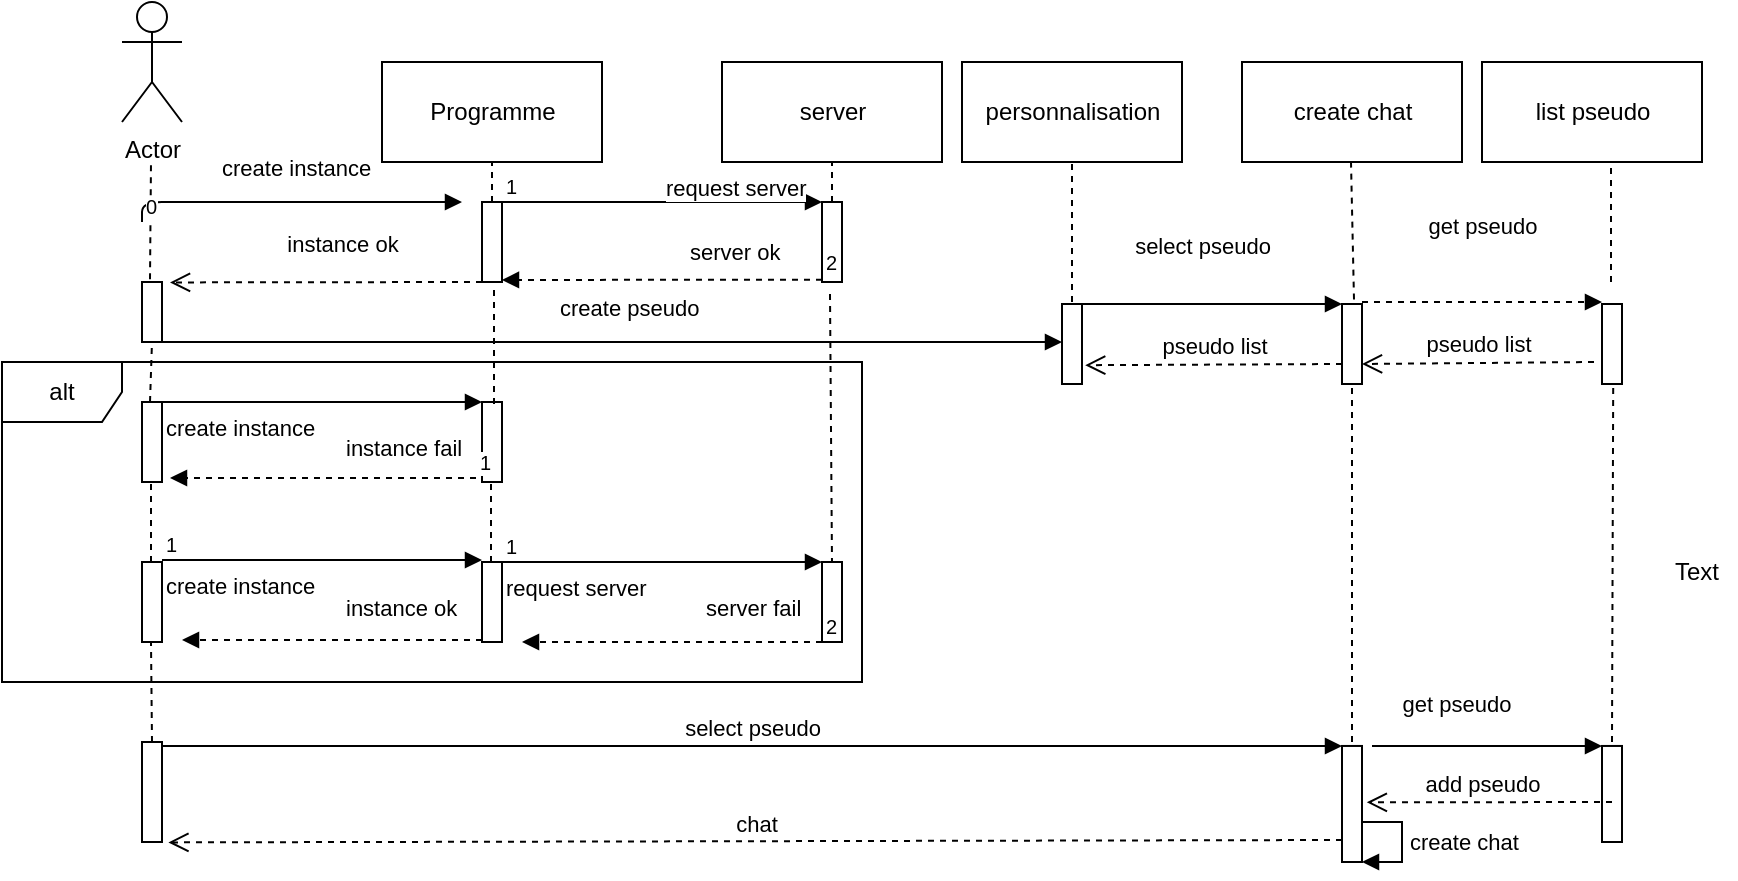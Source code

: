 <mxfile version="13.0.3" type="device" pages="4"><diagram id="4DENHNX85bss-IyUFSs-" name="Page-1"><mxGraphModel dx="1088" dy="628" grid="1" gridSize="10" guides="1" tooltips="1" connect="1" arrows="1" fold="1" page="1" pageScale="1" pageWidth="827" pageHeight="1169" math="0" shadow="0"><root><mxCell id="0"/><mxCell id="1" parent="0"/><mxCell id="JRDJL82on-EdzqJM66nx-1" value="Actor" style="shape=umlActor;verticalLabelPosition=bottom;labelBackgroundColor=#ffffff;verticalAlign=top;html=1;outlineConnect=0;" parent="1" vertex="1"><mxGeometry x="60" y="60" width="30" height="60" as="geometry"/></mxCell><mxCell id="JRDJL82on-EdzqJM66nx-2" value="" style="endArrow=none;dashed=1;html=1;exitX=0.4;exitY=-0.047;exitDx=0;exitDy=0;exitPerimeter=0;" parent="1" source="JRDJL82on-EdzqJM66nx-4" edge="1"><mxGeometry width="50" height="50" relative="1" as="geometry"><mxPoint x="74.5" y="190" as="sourcePoint"/><mxPoint x="74.5" y="140" as="targetPoint"/></mxGeometry></mxCell><mxCell id="JRDJL82on-EdzqJM66nx-4" value="" style="html=1;points=[];perimeter=orthogonalPerimeter;" parent="1" vertex="1"><mxGeometry x="70" y="200" width="10" height="30" as="geometry"/></mxCell><mxCell id="JRDJL82on-EdzqJM66nx-7" value="Programme" style="html=1;" parent="1" vertex="1"><mxGeometry x="190" y="90" width="110" height="50" as="geometry"/></mxCell><mxCell id="JRDJL82on-EdzqJM66nx-8" value="" style="endArrow=none;dashed=1;html=1;" parent="1" edge="1"><mxGeometry width="50" height="50" relative="1" as="geometry"><mxPoint x="245" y="160" as="sourcePoint"/><mxPoint x="245" y="140" as="targetPoint"/></mxGeometry></mxCell><mxCell id="JRDJL82on-EdzqJM66nx-9" value="" style="html=1;points=[];perimeter=orthogonalPerimeter;" parent="1" vertex="1"><mxGeometry x="240" y="160" width="10" height="40" as="geometry"/></mxCell><mxCell id="JRDJL82on-EdzqJM66nx-10" value="&lt;div&gt;create instance&lt;/div&gt;" style="endArrow=block;endFill=1;html=1;edgeStyle=orthogonalEdgeStyle;align=left;verticalAlign=top;" parent="1" edge="1"><mxGeometry x="-0.444" y="30" relative="1" as="geometry"><mxPoint x="70" y="170" as="sourcePoint"/><mxPoint x="230" y="160" as="targetPoint"/><Array as="points"><mxPoint x="70" y="160"/><mxPoint x="230" y="160"/></Array><mxPoint as="offset"/></mxGeometry></mxCell><mxCell id="JRDJL82on-EdzqJM66nx-11" value="0" style="resizable=0;html=1;align=left;verticalAlign=bottom;labelBackgroundColor=#ffffff;fontSize=10;" parent="JRDJL82on-EdzqJM66nx-10" connectable="0" vertex="1"><mxGeometry x="-1" relative="1" as="geometry"/></mxCell><mxCell id="JRDJL82on-EdzqJM66nx-12" value="" style="html=1;points=[];perimeter=orthogonalPerimeter;" parent="1" vertex="1"><mxGeometry x="410" y="160" width="10" height="40" as="geometry"/></mxCell><mxCell id="JRDJL82on-EdzqJM66nx-13" value="&lt;div&gt;server&lt;/div&gt;" style="html=1;" parent="1" vertex="1"><mxGeometry x="360" y="90" width="110" height="50" as="geometry"/></mxCell><mxCell id="JRDJL82on-EdzqJM66nx-14" value="create pseudo" style="endArrow=block;endFill=1;html=1;edgeStyle=orthogonalEdgeStyle;align=left;verticalAlign=top;" parent="1" edge="1"><mxGeometry x="-0.125" y="30" relative="1" as="geometry"><mxPoint x="80" y="230" as="sourcePoint"/><mxPoint x="530" y="230" as="targetPoint"/><mxPoint as="offset"/></mxGeometry></mxCell><mxCell id="JRDJL82on-EdzqJM66nx-16" value="&lt;div&gt;request server&lt;br&gt;&lt;/div&gt;" style="endArrow=block;endFill=1;html=1;edgeStyle=orthogonalEdgeStyle;align=left;verticalAlign=top;" parent="1" edge="1"><mxGeometry y="20" relative="1" as="geometry"><mxPoint x="250" y="160" as="sourcePoint"/><mxPoint x="410" y="160" as="targetPoint"/><mxPoint as="offset"/></mxGeometry></mxCell><mxCell id="JRDJL82on-EdzqJM66nx-17" value="1" style="resizable=0;html=1;align=left;verticalAlign=bottom;labelBackgroundColor=#ffffff;fontSize=10;" parent="JRDJL82on-EdzqJM66nx-16" connectable="0" vertex="1"><mxGeometry x="-1" relative="1" as="geometry"/></mxCell><mxCell id="JRDJL82on-EdzqJM66nx-18" value="" style="endArrow=none;dashed=1;html=1;entryX=0.5;entryY=1;entryDx=0;entryDy=0;" parent="1" target="JRDJL82on-EdzqJM66nx-13" edge="1"><mxGeometry width="50" height="50" relative="1" as="geometry"><mxPoint x="415" y="160" as="sourcePoint"/><mxPoint x="350" y="290" as="targetPoint"/></mxGeometry></mxCell><mxCell id="JRDJL82on-EdzqJM66nx-20" value="&lt;div&gt;personnalisation&lt;/div&gt;" style="html=1;" parent="1" vertex="1"><mxGeometry x="480" y="90" width="110" height="50" as="geometry"/></mxCell><mxCell id="JRDJL82on-EdzqJM66nx-22" value="" style="endArrow=none;dashed=1;html=1;entryX=0.5;entryY=1;entryDx=0;entryDy=0;" parent="1" target="JRDJL82on-EdzqJM66nx-20" edge="1"><mxGeometry width="50" height="50" relative="1" as="geometry"><mxPoint x="535" y="210" as="sourcePoint"/><mxPoint x="680" y="170" as="targetPoint"/></mxGeometry></mxCell><mxCell id="JRDJL82on-EdzqJM66nx-25" value="server ok" style="endArrow=block;endFill=1;html=1;edgeStyle=orthogonalEdgeStyle;align=left;verticalAlign=top;exitX=0;exitY=0.973;exitDx=0;exitDy=0;exitPerimeter=0;dashed=1;" parent="1" source="JRDJL82on-EdzqJM66nx-12" edge="1"><mxGeometry x="-0.144" y="-27" relative="1" as="geometry"><mxPoint x="300" y="320" as="sourcePoint"/><mxPoint x="250" y="199" as="targetPoint"/><mxPoint as="offset"/></mxGeometry></mxCell><mxCell id="JRDJL82on-EdzqJM66nx-26" value="2" style="resizable=0;html=1;align=left;verticalAlign=bottom;labelBackgroundColor=#ffffff;fontSize=10;" parent="JRDJL82on-EdzqJM66nx-25" connectable="0" vertex="1"><mxGeometry x="-1" relative="1" as="geometry"/></mxCell><mxCell id="JRDJL82on-EdzqJM66nx-27" value="alt" style="shape=umlFrame;whiteSpace=wrap;html=1;" parent="1" vertex="1"><mxGeometry y="240" width="430" height="160" as="geometry"/></mxCell><mxCell id="JRDJL82on-EdzqJM66nx-28" value="" style="html=1;points=[];perimeter=orthogonalPerimeter;" parent="1" vertex="1"><mxGeometry x="70" y="260" width="10" height="40" as="geometry"/></mxCell><mxCell id="JRDJL82on-EdzqJM66nx-30" value="" style="endArrow=none;dashed=1;html=1;entryX=0.5;entryY=1;entryDx=0;entryDy=0;entryPerimeter=0;" parent="1" target="JRDJL82on-EdzqJM66nx-4" edge="1"><mxGeometry width="50" height="50" relative="1" as="geometry"><mxPoint x="74" y="260" as="sourcePoint"/><mxPoint x="410" y="290" as="targetPoint"/></mxGeometry></mxCell><mxCell id="JRDJL82on-EdzqJM66nx-31" value="" style="html=1;points=[];perimeter=orthogonalPerimeter;" parent="1" vertex="1"><mxGeometry x="240" y="260" width="10" height="40" as="geometry"/></mxCell><mxCell id="JRDJL82on-EdzqJM66nx-32" value="create instance" style="endArrow=block;endFill=1;html=1;edgeStyle=orthogonalEdgeStyle;align=left;verticalAlign=top;" parent="1" edge="1"><mxGeometry x="-1" relative="1" as="geometry"><mxPoint x="80" y="260" as="sourcePoint"/><mxPoint x="240" y="260" as="targetPoint"/></mxGeometry></mxCell><mxCell id="JRDJL82on-EdzqJM66nx-36" value="instance fail" style="endArrow=block;endFill=1;html=1;edgeStyle=orthogonalEdgeStyle;align=left;verticalAlign=top;exitX=-0.3;exitY=0.95;exitDx=0;exitDy=0;exitPerimeter=0;entryX=1.4;entryY=0.95;entryDx=0;entryDy=0;entryPerimeter=0;dashed=1;" parent="1" source="JRDJL82on-EdzqJM66nx-31" target="JRDJL82on-EdzqJM66nx-28" edge="1"><mxGeometry x="-0.124" y="-28" relative="1" as="geometry"><mxPoint x="300" y="320" as="sourcePoint"/><mxPoint x="470" y="298" as="targetPoint"/><mxPoint as="offset"/></mxGeometry></mxCell><mxCell id="JRDJL82on-EdzqJM66nx-37" value="1" style="resizable=0;html=1;align=left;verticalAlign=bottom;labelBackgroundColor=#ffffff;fontSize=10;" parent="JRDJL82on-EdzqJM66nx-36" connectable="0" vertex="1"><mxGeometry x="-1" relative="1" as="geometry"/></mxCell><mxCell id="JRDJL82on-EdzqJM66nx-38" value="" style="endArrow=none;dashed=1;html=1;entryX=0.6;entryY=1.05;entryDx=0;entryDy=0;entryPerimeter=0;" parent="1" target="JRDJL82on-EdzqJM66nx-9" edge="1"><mxGeometry width="50" height="50" relative="1" as="geometry"><mxPoint x="246" y="261" as="sourcePoint"/><mxPoint x="250" y="200" as="targetPoint"/></mxGeometry></mxCell><mxCell id="JRDJL82on-EdzqJM66nx-39" value="" style="html=1;points=[];perimeter=orthogonalPerimeter;" parent="1" vertex="1"><mxGeometry x="530" y="211" width="10" height="40" as="geometry"/></mxCell><mxCell id="JRDJL82on-EdzqJM66nx-40" value="" style="html=1;points=[];perimeter=orthogonalPerimeter;" parent="1" vertex="1"><mxGeometry x="70" y="340" width="10" height="40" as="geometry"/></mxCell><mxCell id="JRDJL82on-EdzqJM66nx-43" value="" style="endArrow=none;dashed=1;html=1;" parent="1" edge="1"><mxGeometry width="50" height="50" relative="1" as="geometry"><mxPoint x="74.5" y="340" as="sourcePoint"/><mxPoint x="74.5" y="300" as="targetPoint"/></mxGeometry></mxCell><mxCell id="JRDJL82on-EdzqJM66nx-44" value="" style="html=1;points=[];perimeter=orthogonalPerimeter;" parent="1" vertex="1"><mxGeometry x="240" y="340" width="10" height="40" as="geometry"/></mxCell><mxCell id="JRDJL82on-EdzqJM66nx-45" value="" style="endArrow=none;dashed=1;html=1;" parent="1" edge="1"><mxGeometry width="50" height="50" relative="1" as="geometry"><mxPoint x="244.5" y="340" as="sourcePoint"/><mxPoint x="244.5" y="300" as="targetPoint"/></mxGeometry></mxCell><mxCell id="JRDJL82on-EdzqJM66nx-47" value="create instance" style="endArrow=block;endFill=1;html=1;edgeStyle=orthogonalEdgeStyle;align=left;verticalAlign=top;" parent="1" edge="1"><mxGeometry x="-1" relative="1" as="geometry"><mxPoint x="80" y="339" as="sourcePoint"/><mxPoint x="240" y="339" as="targetPoint"/></mxGeometry></mxCell><mxCell id="JRDJL82on-EdzqJM66nx-48" value="1" style="resizable=0;html=1;align=left;verticalAlign=bottom;labelBackgroundColor=#ffffff;fontSize=10;" parent="JRDJL82on-EdzqJM66nx-47" connectable="0" vertex="1"><mxGeometry x="-1" relative="1" as="geometry"/></mxCell><mxCell id="JRDJL82on-EdzqJM66nx-51" value="instance ok" style="endArrow=block;endFill=1;html=1;edgeStyle=orthogonalEdgeStyle;align=left;verticalAlign=top;dashed=1;" parent="1" edge="1"><mxGeometry x="-0.067" y="-29" relative="1" as="geometry"><mxPoint x="240" y="379" as="sourcePoint"/><mxPoint x="90" y="379" as="targetPoint"/><mxPoint as="offset"/></mxGeometry></mxCell><mxCell id="JRDJL82on-EdzqJM66nx-53" value="" style="endArrow=none;dashed=1;html=1;entryX=0.4;entryY=1.15;entryDx=0;entryDy=0;entryPerimeter=0;exitX=0.5;exitY=0.025;exitDx=0;exitDy=0;exitPerimeter=0;" parent="1" source="JRDJL82on-EdzqJM66nx-54" target="JRDJL82on-EdzqJM66nx-12" edge="1"><mxGeometry width="50" height="50" relative="1" as="geometry"><mxPoint x="414" y="250" as="sourcePoint"/><mxPoint x="410" y="290" as="targetPoint"/></mxGeometry></mxCell><mxCell id="JRDJL82on-EdzqJM66nx-54" value="" style="html=1;points=[];perimeter=orthogonalPerimeter;" parent="1" vertex="1"><mxGeometry x="410" y="340" width="10" height="40" as="geometry"/></mxCell><mxCell id="JRDJL82on-EdzqJM66nx-56" value="request server" style="endArrow=block;endFill=1;html=1;edgeStyle=orthogonalEdgeStyle;align=left;verticalAlign=top;" parent="1" edge="1"><mxGeometry x="-1" relative="1" as="geometry"><mxPoint x="250" y="340" as="sourcePoint"/><mxPoint x="410" y="340" as="targetPoint"/></mxGeometry></mxCell><mxCell id="JRDJL82on-EdzqJM66nx-57" value="1" style="resizable=0;html=1;align=left;verticalAlign=bottom;labelBackgroundColor=#ffffff;fontSize=10;" parent="JRDJL82on-EdzqJM66nx-56" connectable="0" vertex="1"><mxGeometry x="-1" relative="1" as="geometry"/></mxCell><mxCell id="JRDJL82on-EdzqJM66nx-58" value="server fail" style="endArrow=block;endFill=1;html=1;edgeStyle=orthogonalEdgeStyle;align=left;verticalAlign=top;dashed=1;" parent="1" edge="1"><mxGeometry x="-0.2" y="-30" relative="1" as="geometry"><mxPoint x="410" y="380" as="sourcePoint"/><mxPoint x="260" y="380" as="targetPoint"/><mxPoint as="offset"/></mxGeometry></mxCell><mxCell id="JRDJL82on-EdzqJM66nx-59" value="2" style="resizable=0;html=1;align=left;verticalAlign=bottom;labelBackgroundColor=#ffffff;fontSize=10;" parent="JRDJL82on-EdzqJM66nx-58" connectable="0" vertex="1"><mxGeometry x="-1" relative="1" as="geometry"/></mxCell><mxCell id="wquL_p5OOZJ4mvZ2olLd-4" value="Text" style="text;html=1;align=center;verticalAlign=middle;resizable=0;points=[];autosize=1;" parent="1" vertex="1"><mxGeometry x="827" y="335" width="40" height="20" as="geometry"/></mxCell><mxCell id="wquL_p5OOZJ4mvZ2olLd-7" value="" style="html=1;points=[];perimeter=orthogonalPerimeter;" parent="1" vertex="1"><mxGeometry x="670" y="211" width="10" height="40" as="geometry"/></mxCell><mxCell id="wquL_p5OOZJ4mvZ2olLd-8" value="list pseudo" style="html=1;" parent="1" vertex="1"><mxGeometry x="740" y="90" width="110" height="50" as="geometry"/></mxCell><mxCell id="wquL_p5OOZJ4mvZ2olLd-10" value="" style="endArrow=none;dashed=1;html=1;exitX=0.6;exitY=-0.055;exitDx=0;exitDy=0;exitPerimeter=0;" parent="1" source="wquL_p5OOZJ4mvZ2olLd-7" edge="1"><mxGeometry width="50" height="50" relative="1" as="geometry"><mxPoint x="675" y="190" as="sourcePoint"/><mxPoint x="674.5" y="140" as="targetPoint"/></mxGeometry></mxCell><mxCell id="wquL_p5OOZJ4mvZ2olLd-12" value="select pseudo" style="html=1;verticalAlign=bottom;endArrow=block;entryX=0;entryY=0;entryDx=0;entryDy=0;entryPerimeter=0;" parent="1" target="wquL_p5OOZJ4mvZ2olLd-7" edge="1"><mxGeometry x="-0.077" y="20" width="80" relative="1" as="geometry"><mxPoint x="540" y="211" as="sourcePoint"/><mxPoint x="620" y="211" as="targetPoint"/><mxPoint as="offset"/></mxGeometry></mxCell><mxCell id="wquL_p5OOZJ4mvZ2olLd-13" value="instance ok" style="html=1;verticalAlign=bottom;endArrow=open;dashed=1;endSize=8;entryX=1.4;entryY=0.007;entryDx=0;entryDy=0;entryPerimeter=0;" parent="1" target="JRDJL82on-EdzqJM66nx-4" edge="1"><mxGeometry x="-0.103" y="-10" relative="1" as="geometry"><mxPoint x="240" y="200" as="sourcePoint"/><mxPoint x="160" y="200" as="targetPoint"/><mxPoint as="offset"/></mxGeometry></mxCell><mxCell id="wquL_p5OOZJ4mvZ2olLd-14" value="pseudo list" style="html=1;verticalAlign=bottom;endArrow=open;dashed=1;endSize=8;entryX=1.16;entryY=0.765;entryDx=0;entryDy=0;entryPerimeter=0;" parent="1" target="JRDJL82on-EdzqJM66nx-39" edge="1"><mxGeometry relative="1" as="geometry"><mxPoint x="670" y="241" as="sourcePoint"/><mxPoint x="590" y="241" as="targetPoint"/></mxGeometry></mxCell><mxCell id="wquL_p5OOZJ4mvZ2olLd-15" value="create chat" style="html=1;" parent="1" vertex="1"><mxGeometry x="620" y="90" width="110" height="50" as="geometry"/></mxCell><mxCell id="wquL_p5OOZJ4mvZ2olLd-16" value="" style="endArrow=none;dashed=1;html=1;" parent="1" edge="1"><mxGeometry width="50" height="50" relative="1" as="geometry"><mxPoint x="804.5" y="200" as="sourcePoint"/><mxPoint x="804.5" y="140" as="targetPoint"/></mxGeometry></mxCell><mxCell id="wquL_p5OOZJ4mvZ2olLd-17" value="" style="html=1;points=[];perimeter=orthogonalPerimeter;" parent="1" vertex="1"><mxGeometry x="800" y="211" width="10" height="40" as="geometry"/></mxCell><mxCell id="wquL_p5OOZJ4mvZ2olLd-18" value="" style="endArrow=none;dashed=1;html=1;" parent="1" edge="1"><mxGeometry width="50" height="50" relative="1" as="geometry"><mxPoint x="675" y="430" as="sourcePoint"/><mxPoint x="675" y="250" as="targetPoint"/></mxGeometry></mxCell><mxCell id="wquL_p5OOZJ4mvZ2olLd-19" value="get pseudo" style="html=1;verticalAlign=bottom;endArrow=block;dashed=1;" parent="1" edge="1"><mxGeometry y="29" width="80" relative="1" as="geometry"><mxPoint x="680" y="210" as="sourcePoint"/><mxPoint x="800" y="210" as="targetPoint"/><mxPoint as="offset"/></mxGeometry></mxCell><mxCell id="wquL_p5OOZJ4mvZ2olLd-20" value="pseudo list" style="html=1;verticalAlign=bottom;endArrow=open;dashed=1;endSize=8;exitX=-0.4;exitY=0.725;exitDx=0;exitDy=0;exitPerimeter=0;" parent="1" source="wquL_p5OOZJ4mvZ2olLd-17" edge="1"><mxGeometry relative="1" as="geometry"><mxPoint x="760" y="241" as="sourcePoint"/><mxPoint x="680" y="241" as="targetPoint"/></mxGeometry></mxCell><mxCell id="wquL_p5OOZJ4mvZ2olLd-25" value="select pseudo" style="html=1;verticalAlign=bottom;endArrow=block;" parent="1" edge="1"><mxGeometry width="80" relative="1" as="geometry"><mxPoint x="80" y="431.98" as="sourcePoint"/><mxPoint x="670" y="432" as="targetPoint"/><Array as="points"><mxPoint x="150" y="431.98"/></Array></mxGeometry></mxCell><mxCell id="wquL_p5OOZJ4mvZ2olLd-26" value="" style="html=1;points=[];perimeter=orthogonalPerimeter;" parent="1" vertex="1"><mxGeometry x="800" y="431.98" width="10" height="48.02" as="geometry"/></mxCell><mxCell id="wquL_p5OOZJ4mvZ2olLd-27" value="get pseudo" style="html=1;verticalAlign=bottom;endArrow=block;" parent="1" edge="1"><mxGeometry x="-0.28" y="12" width="80" relative="1" as="geometry"><mxPoint x="685" y="431.98" as="sourcePoint"/><mxPoint x="800" y="432" as="targetPoint"/><mxPoint as="offset"/></mxGeometry></mxCell><mxCell id="wquL_p5OOZJ4mvZ2olLd-28" value="" style="endArrow=none;dashed=1;html=1;entryX=0.56;entryY=1.05;entryDx=0;entryDy=0;entryPerimeter=0;" parent="1" target="wquL_p5OOZJ4mvZ2olLd-17" edge="1"><mxGeometry width="50" height="50" relative="1" as="geometry"><mxPoint x="805" y="430" as="sourcePoint"/><mxPoint x="805" y="260" as="targetPoint"/></mxGeometry></mxCell><mxCell id="wquL_p5OOZJ4mvZ2olLd-29" value="" style="html=1;points=[];perimeter=orthogonalPerimeter;" parent="1" vertex="1"><mxGeometry x="70" y="430" width="10" height="50" as="geometry"/></mxCell><mxCell id="wquL_p5OOZJ4mvZ2olLd-30" value="" style="endArrow=none;dashed=1;html=1;" parent="1" edge="1"><mxGeometry width="50" height="50" relative="1" as="geometry"><mxPoint x="75" y="430" as="sourcePoint"/><mxPoint x="74.5" y="380" as="targetPoint"/></mxGeometry></mxCell><mxCell id="wquL_p5OOZJ4mvZ2olLd-31" value="add pseudo" style="html=1;verticalAlign=bottom;endArrow=open;dashed=1;endSize=8;entryX=1.24;entryY=0.486;entryDx=0;entryDy=0;entryPerimeter=0;" parent="1" target="wquL_p5OOZJ4mvZ2olLd-35" edge="1"><mxGeometry x="0.06" relative="1" as="geometry"><mxPoint x="805" y="460" as="sourcePoint"/><mxPoint x="690" y="460" as="targetPoint"/><mxPoint as="offset"/></mxGeometry></mxCell><mxCell id="wquL_p5OOZJ4mvZ2olLd-32" value="chat" style="html=1;verticalAlign=bottom;endArrow=open;dashed=1;endSize=8;entryX=1.32;entryY=1.004;entryDx=0;entryDy=0;entryPerimeter=0;" parent="1" target="wquL_p5OOZJ4mvZ2olLd-29" edge="1"><mxGeometry relative="1" as="geometry"><mxPoint x="670" y="479" as="sourcePoint"/><mxPoint x="590" y="479" as="targetPoint"/></mxGeometry></mxCell><mxCell id="wquL_p5OOZJ4mvZ2olLd-35" value="" style="html=1;points=[];perimeter=orthogonalPerimeter;" parent="1" vertex="1"><mxGeometry x="670" y="431.98" width="10" height="58.02" as="geometry"/></mxCell><mxCell id="wquL_p5OOZJ4mvZ2olLd-36" value="create chat" style="edgeStyle=orthogonalEdgeStyle;html=1;align=left;spacingLeft=2;endArrow=block;rounded=0;" parent="1" edge="1"><mxGeometry relative="1" as="geometry"><mxPoint x="680" y="470" as="sourcePoint"/><Array as="points"><mxPoint x="700" y="470"/><mxPoint x="700" y="490"/></Array><mxPoint x="680" y="490" as="targetPoint"/></mxGeometry></mxCell></root></mxGraphModel></diagram><diagram id="sCj-77fh3_SwuMiOdVkZ" name="Page-2"><mxGraphModel dx="1280" dy="739" grid="1" gridSize="10" guides="1" tooltips="1" connect="1" arrows="1" fold="1" page="1" pageScale="1" pageWidth="827" pageHeight="1169" math="0" shadow="0"><root><mxCell id="kJ2bNt9scX2PcFX2YJJn-0"/><mxCell id="kJ2bNt9scX2PcFX2YJJn-1" parent="kJ2bNt9scX2PcFX2YJJn-0"/><mxCell id="kJ2bNt9scX2PcFX2YJJn-2" value="" style="shape=umlActor;verticalLabelPosition=bottom;labelBackgroundColor=#ffffff;verticalAlign=top;html=1;outlineConnect=0;" parent="kJ2bNt9scX2PcFX2YJJn-1" vertex="1"><mxGeometry x="40" y="140" width="30" height="60" as="geometry"/></mxCell><mxCell id="kJ2bNt9scX2PcFX2YJJn-3" value="" style="endArrow=classic;html=1;" parent="kJ2bNt9scX2PcFX2YJJn-1" target="kJ2bNt9scX2PcFX2YJJn-4" edge="1"><mxGeometry width="50" height="50" relative="1" as="geometry"><mxPoint x="80" y="160" as="sourcePoint"/><mxPoint x="130" y="110" as="targetPoint"/></mxGeometry></mxCell><mxCell id="kJ2bNt9scX2PcFX2YJJn-4" value="Instanciation" style="ellipse;whiteSpace=wrap;html=1;" parent="kJ2bNt9scX2PcFX2YJJn-1" vertex="1"><mxGeometry x="190" y="70" width="120" height="80" as="geometry"/></mxCell><mxCell id="kJ2bNt9scX2PcFX2YJJn-6" value="personnalisation" style="ellipse;whiteSpace=wrap;html=1;" parent="kJ2bNt9scX2PcFX2YJJn-1" vertex="1"><mxGeometry x="400" y="70" width="120" height="80" as="geometry"/></mxCell><mxCell id="kJ2bNt9scX2PcFX2YJJn-8" value="" style="endArrow=classic;html=1;" parent="kJ2bNt9scX2PcFX2YJJn-1" edge="1"><mxGeometry width="50" height="50" relative="1" as="geometry"><mxPoint x="80" y="160" as="sourcePoint"/><mxPoint x="190" y="180" as="targetPoint"/></mxGeometry></mxCell><mxCell id="kJ2bNt9scX2PcFX2YJJn-9" value="lancement de l'instance" style="ellipse;whiteSpace=wrap;html=1;" parent="kJ2bNt9scX2PcFX2YJJn-1" vertex="1"><mxGeometry x="180" y="160" width="130" height="70" as="geometry"/></mxCell><mxCell id="kJ2bNt9scX2PcFX2YJJn-10" value="" style="endArrow=classic;html=1;" parent="kJ2bNt9scX2PcFX2YJJn-1" target="kJ2bNt9scX2PcFX2YJJn-11" edge="1"><mxGeometry width="50" height="50" relative="1" as="geometry"><mxPoint x="80" y="160" as="sourcePoint"/><mxPoint x="180" y="270" as="targetPoint"/></mxGeometry></mxCell><mxCell id="kJ2bNt9scX2PcFX2YJJn-11" value="Liste des personnes connectés au réseau" style="ellipse;whiteSpace=wrap;html=1;" parent="kJ2bNt9scX2PcFX2YJJn-1" vertex="1"><mxGeometry x="180" y="240" width="120" height="60" as="geometry"/></mxCell><mxCell id="kJ2bNt9scX2PcFX2YJJn-12" value="" style="endArrow=classic;html=1;" parent="kJ2bNt9scX2PcFX2YJJn-1" target="kJ2bNt9scX2PcFX2YJJn-13" edge="1"><mxGeometry width="50" height="50" relative="1" as="geometry"><mxPoint x="80" y="160" as="sourcePoint"/><mxPoint x="170" y="320" as="targetPoint"/></mxGeometry></mxCell><mxCell id="kJ2bNt9scX2PcFX2YJJn-13" value="création de discussions d'un à un" style="ellipse;whiteSpace=wrap;html=1;" parent="kJ2bNt9scX2PcFX2YJJn-1" vertex="1"><mxGeometry x="180" y="310" width="120" height="80" as="geometry"/></mxCell><mxCell id="kJ2bNt9scX2PcFX2YJJn-15" value="Sélection du pseudo" style="ellipse;whiteSpace=wrap;html=1;" parent="kJ2bNt9scX2PcFX2YJJn-1" vertex="1"><mxGeometry x="370" y="310" width="120" height="80" as="geometry"/></mxCell><mxCell id="kJ2bNt9scX2PcFX2YJJn-16" value="" style="endArrow=classic;html=1;" parent="kJ2bNt9scX2PcFX2YJJn-1" target="kJ2bNt9scX2PcFX2YJJn-17" edge="1"><mxGeometry width="50" height="50" relative="1" as="geometry"><mxPoint x="80" y="160" as="sourcePoint"/><mxPoint x="140" y="410" as="targetPoint"/></mxGeometry></mxCell><mxCell id="kJ2bNt9scX2PcFX2YJJn-17" value="création de message" style="ellipse;whiteSpace=wrap;html=1;" parent="kJ2bNt9scX2PcFX2YJJn-1" vertex="1"><mxGeometry x="180" y="460" width="120" height="80" as="geometry"/></mxCell><mxCell id="kJ2bNt9scX2PcFX2YJJn-20" value="envoi de messages texte" style="ellipse;whiteSpace=wrap;html=1;" parent="kJ2bNt9scX2PcFX2YJJn-1" vertex="1"><mxGeometry x="370" y="470" width="120" height="80" as="geometry"/></mxCell><mxCell id="kJ2bNt9scX2PcFX2YJJn-27" value="Admin groupe" style="shape=umlActor;verticalLabelPosition=bottom;labelBackgroundColor=#ffffff;verticalAlign=top;html=1;outlineConnect=0;" parent="kJ2bNt9scX2PcFX2YJJn-1" vertex="1"><mxGeometry x="30" y="610" width="30" height="60" as="geometry"/></mxCell><mxCell id="kJ2bNt9scX2PcFX2YJJn-34" value="" style="endArrow=block;endSize=16;endFill=0;html=1;" parent="kJ2bNt9scX2PcFX2YJJn-1" edge="1"><mxGeometry x="-0.059" y="-30" width="160" relative="1" as="geometry"><mxPoint x="50" y="610" as="sourcePoint"/><mxPoint x="50" y="210" as="targetPoint"/><mxPoint as="offset"/></mxGeometry></mxCell><mxCell id="kJ2bNt9scX2PcFX2YJJn-35" value="include" style="endArrow=block;endSize=16;endFill=0;html=1;dashed=1;" parent="kJ2bNt9scX2PcFX2YJJn-1" edge="1"><mxGeometry x="-0.109" y="-20" width="160" relative="1" as="geometry"><mxPoint x="310" y="109.5" as="sourcePoint"/><mxPoint x="400" y="110" as="targetPoint"/><mxPoint as="offset"/></mxGeometry></mxCell><mxCell id="kJ2bNt9scX2PcFX2YJJn-36" value="include" style="endArrow=block;endSize=16;endFill=0;html=1;dashed=1;" parent="kJ2bNt9scX2PcFX2YJJn-1" edge="1"><mxGeometry x="-0.147" y="20" width="160" relative="1" as="geometry"><mxPoint x="300" y="349.5" as="sourcePoint"/><mxPoint x="370" y="350" as="targetPoint"/><mxPoint as="offset"/></mxGeometry></mxCell><mxCell id="kJ2bNt9scX2PcFX2YJJn-37" value="extend" style="endArrow=block;endSize=16;endFill=0;html=1;dashed=1;" parent="kJ2bNt9scX2PcFX2YJJn-1" edge="1"><mxGeometry x="-0.139" y="-20" width="160" relative="1" as="geometry"><mxPoint x="370" y="500" as="sourcePoint"/><mxPoint x="300" y="499.5" as="targetPoint"/><mxPoint as="offset"/></mxGeometry></mxCell><mxCell id="kJ2bNt9scX2PcFX2YJJn-38" value="" style="endArrow=open;endFill=1;endSize=12;html=1;" parent="kJ2bNt9scX2PcFX2YJJn-1" edge="1"><mxGeometry width="160" relative="1" as="geometry"><mxPoint x="60" y="670" as="sourcePoint"/><mxPoint x="240" y="670" as="targetPoint"/></mxGeometry></mxCell><mxCell id="kJ2bNt9scX2PcFX2YJJn-39" value="création discussion de groupe" style="ellipse;whiteSpace=wrap;html=1;" parent="kJ2bNt9scX2PcFX2YJJn-1" vertex="1"><mxGeometry x="240" y="630" width="120" height="80" as="geometry"/></mxCell><mxCell id="kJ2bNt9scX2PcFX2YJJn-40" value="include" style="endArrow=block;endSize=16;endFill=0;html=1;dashed=1;" parent="kJ2bNt9scX2PcFX2YJJn-1" edge="1"><mxGeometry y="30" width="160" relative="1" as="geometry"><mxPoint x="360" y="669.5" as="sourcePoint"/><mxPoint x="520" y="669.5" as="targetPoint"/><mxPoint as="offset"/></mxGeometry></mxCell><mxCell id="kJ2bNt9scX2PcFX2YJJn-41" value="Création de groupe" style="ellipse;whiteSpace=wrap;html=1;" parent="kJ2bNt9scX2PcFX2YJJn-1" vertex="1"><mxGeometry x="520" y="630" width="120" height="80" as="geometry"/></mxCell></root></mxGraphModel></diagram><diagram id="cfPpce72j3t_qXmTzdV4" name="Page-3"><mxGraphModel dx="1280" dy="739" grid="1" gridSize="10" guides="1" tooltips="1" connect="1" arrows="1" fold="1" page="1" pageScale="1" pageWidth="827" pageHeight="1169" math="0" shadow="0"><root><mxCell id="e1Umdv47wYzbjj0-lcjv-0"/><mxCell id="e1Umdv47wYzbjj0-lcjv-1" parent="e1Umdv47wYzbjj0-lcjv-0"/><mxCell id="e1Umdv47wYzbjj0-lcjv-5" value="Client 1" style="shape=umlActor;verticalLabelPosition=bottom;labelBackgroundColor=#ffffff;verticalAlign=top;html=1;outlineConnect=0;" vertex="1" parent="e1Umdv47wYzbjj0-lcjv-1"><mxGeometry x="40" y="110" width="30" height="60" as="geometry"/></mxCell><mxCell id="e1Umdv47wYzbjj0-lcjv-6" value="" style="rounded=0;whiteSpace=wrap;html=1;direction=south;" vertex="1" parent="e1Umdv47wYzbjj0-lcjv-1"><mxGeometry x="260" y="60" width="460" height="770" as="geometry"/></mxCell><mxCell id="e1Umdv47wYzbjj0-lcjv-48" style="edgeStyle=orthogonalEdgeStyle;rounded=0;orthogonalLoop=1;jettySize=auto;html=1;exitX=1;exitY=0.5;exitDx=0;exitDy=0;entryX=0;entryY=0.5;entryDx=0;entryDy=0;dashed=1;" edge="1" parent="e1Umdv47wYzbjj0-lcjv-1" source="e1Umdv47wYzbjj0-lcjv-8" target="e1Umdv47wYzbjj0-lcjv-30"><mxGeometry relative="1" as="geometry"/></mxCell><mxCell id="e1Umdv47wYzbjj0-lcjv-8" value="Connexion" style="ellipse;whiteSpace=wrap;html=1;" vertex="1" parent="e1Umdv47wYzbjj0-lcjv-1"><mxGeometry x="270" y="95" width="70" height="50" as="geometry"/></mxCell><mxCell id="e1Umdv47wYzbjj0-lcjv-55" style="edgeStyle=orthogonalEdgeStyle;rounded=0;orthogonalLoop=1;jettySize=auto;html=1;exitX=1;exitY=0.5;exitDx=0;exitDy=0;entryX=0;entryY=0.5;entryDx=0;entryDy=0;dashed=1;" edge="1" parent="e1Umdv47wYzbjj0-lcjv-1" source="e1Umdv47wYzbjj0-lcjv-9" target="e1Umdv47wYzbjj0-lcjv-54"><mxGeometry relative="1" as="geometry"/></mxCell><mxCell id="e1Umdv47wYzbjj0-lcjv-9" value="Discuter avec une personne" style="ellipse;whiteSpace=wrap;html=1;" vertex="1" parent="e1Umdv47wYzbjj0-lcjv-1"><mxGeometry x="300" y="200" width="90" height="60" as="geometry"/></mxCell><mxCell id="e1Umdv47wYzbjj0-lcjv-10" value="Quitter le groupe" style="ellipse;whiteSpace=wrap;html=1;" vertex="1" parent="e1Umdv47wYzbjj0-lcjv-1"><mxGeometry x="270" y="480" width="90" height="60" as="geometry"/></mxCell><mxCell id="e1Umdv47wYzbjj0-lcjv-60" style="edgeStyle=orthogonalEdgeStyle;rounded=0;orthogonalLoop=1;jettySize=auto;html=1;exitX=1;exitY=0.5;exitDx=0;exitDy=0;entryX=0.5;entryY=1;entryDx=0;entryDy=0;dashed=1;" edge="1" parent="e1Umdv47wYzbjj0-lcjv-1" source="e1Umdv47wYzbjj0-lcjv-11" target="e1Umdv47wYzbjj0-lcjv-54"><mxGeometry relative="1" as="geometry"/></mxCell><mxCell id="e1Umdv47wYzbjj0-lcjv-11" value="Lire ses anciens messages" style="ellipse;whiteSpace=wrap;html=1;" vertex="1" parent="e1Umdv47wYzbjj0-lcjv-1"><mxGeometry x="284" y="290" width="90" height="70" as="geometry"/></mxCell><mxCell id="e1Umdv47wYzbjj0-lcjv-12" value="Service client&lt;br&gt;" style="shape=umlActor;verticalLabelPosition=bottom;labelBackgroundColor=#ffffff;verticalAlign=top;html=1;outlineConnect=0;" vertex="1" parent="e1Umdv47wYzbjj0-lcjv-1"><mxGeometry x="850" y="392.5" width="30" height="60" as="geometry"/></mxCell><mxCell id="e1Umdv47wYzbjj0-lcjv-13" value="Application de discussion" style="text;html=1;strokeColor=none;fillColor=none;align=center;verticalAlign=middle;whiteSpace=wrap;rounded=0;" vertex="1" parent="e1Umdv47wYzbjj0-lcjv-1"><mxGeometry x="450" y="65" width="76" height="30" as="geometry"/></mxCell><mxCell id="e1Umdv47wYzbjj0-lcjv-19" value="Creer un groupe" style="ellipse;whiteSpace=wrap;html=1;" vertex="1" parent="e1Umdv47wYzbjj0-lcjv-1"><mxGeometry x="340" y="560" width="82" height="70" as="geometry"/></mxCell><mxCell id="e1Umdv47wYzbjj0-lcjv-21" value="" style="endArrow=none;html=1;entryX=0;entryY=0.5;entryDx=0;entryDy=0;" edge="1" parent="e1Umdv47wYzbjj0-lcjv-1" target="e1Umdv47wYzbjj0-lcjv-8"><mxGeometry width="50" height="50" relative="1" as="geometry"><mxPoint x="80" y="150" as="sourcePoint"/><mxPoint x="130" y="100" as="targetPoint"/></mxGeometry></mxCell><mxCell id="e1Umdv47wYzbjj0-lcjv-22" value="Envoyer un message" style="ellipse;whiteSpace=wrap;html=1;" vertex="1" parent="e1Umdv47wYzbjj0-lcjv-1"><mxGeometry x="350" y="400" width="70" height="50" as="geometry"/></mxCell><mxCell id="e1Umdv47wYzbjj0-lcjv-24" value="" style="endArrow=none;html=1;exitX=1;exitY=0.333;exitDx=0;exitDy=0;exitPerimeter=0;entryX=0;entryY=0.5;entryDx=0;entryDy=0;" edge="1" parent="e1Umdv47wYzbjj0-lcjv-1" source="e1Umdv47wYzbjj0-lcjv-5" target="e1Umdv47wYzbjj0-lcjv-9"><mxGeometry width="50" height="50" relative="1" as="geometry"><mxPoint x="100" y="230" as="sourcePoint"/><mxPoint x="150" y="180" as="targetPoint"/></mxGeometry></mxCell><mxCell id="e1Umdv47wYzbjj0-lcjv-26" value="" style="endArrow=none;html=1;entryX=0.05;entryY=0.625;entryDx=0;entryDy=0;entryPerimeter=0;" edge="1" parent="e1Umdv47wYzbjj0-lcjv-1" target="e1Umdv47wYzbjj0-lcjv-11"><mxGeometry width="50" height="50" relative="1" as="geometry"><mxPoint x="80" y="150" as="sourcePoint"/><mxPoint x="160" y="220" as="targetPoint"/></mxGeometry></mxCell><mxCell id="e1Umdv47wYzbjj0-lcjv-27" value="" style="endArrow=none;html=1;entryX=0;entryY=0.5;entryDx=0;entryDy=0;" edge="1" parent="e1Umdv47wYzbjj0-lcjv-1" target="e1Umdv47wYzbjj0-lcjv-22"><mxGeometry width="50" height="50" relative="1" as="geometry"><mxPoint x="80" y="150" as="sourcePoint"/><mxPoint x="170" y="340" as="targetPoint"/></mxGeometry></mxCell><mxCell id="e1Umdv47wYzbjj0-lcjv-29" value="" style="endArrow=none;html=1;exitX=1;exitY=0.333;exitDx=0;exitDy=0;exitPerimeter=0;entryX=0;entryY=0.5;entryDx=0;entryDy=0;" edge="1" parent="e1Umdv47wYzbjj0-lcjv-1" source="e1Umdv47wYzbjj0-lcjv-5" target="e1Umdv47wYzbjj0-lcjv-10"><mxGeometry width="50" height="50" relative="1" as="geometry"><mxPoint x="170" y="500" as="sourcePoint"/><mxPoint x="220" y="450" as="targetPoint"/></mxGeometry></mxCell><mxCell id="e1Umdv47wYzbjj0-lcjv-30" value="Verification id de connexion" style="ellipse;whiteSpace=wrap;html=1;" vertex="1" parent="e1Umdv47wYzbjj0-lcjv-1"><mxGeometry x="560" y="85" width="70" height="60" as="geometry"/></mxCell><mxCell id="e1Umdv47wYzbjj0-lcjv-43" style="edgeStyle=orthogonalEdgeStyle;rounded=0;orthogonalLoop=1;jettySize=auto;html=1;exitX=0;exitY=0.5;exitDx=0;exitDy=0;entryX=1;entryY=1;entryDx=0;entryDy=0;dashed=1;" edge="1" parent="e1Umdv47wYzbjj0-lcjv-1" source="e1Umdv47wYzbjj0-lcjv-42" target="e1Umdv47wYzbjj0-lcjv-8"><mxGeometry relative="1" as="geometry"><Array as="points"><mxPoint x="480" y="160"/><mxPoint x="342" y="160"/></Array></mxGeometry></mxCell><mxCell id="e1Umdv47wYzbjj0-lcjv-42" value="Afficher message d'erreur" style="ellipse;whiteSpace=wrap;html=1;" vertex="1" parent="e1Umdv47wYzbjj0-lcjv-1"><mxGeometry x="567.5" y="170" width="75" height="40" as="geometry"/></mxCell><mxCell id="e1Umdv47wYzbjj0-lcjv-44" value="&amp;lt;&amp;lt;extension&amp;gt;&amp;gt;" style="text;html=1;strokeColor=none;fillColor=none;align=center;verticalAlign=middle;whiteSpace=wrap;rounded=0;" vertex="1" parent="e1Umdv47wYzbjj0-lcjv-1"><mxGeometry x="400" y="150" width="40" height="20" as="geometry"/></mxCell><mxCell id="e1Umdv47wYzbjj0-lcjv-51" value="&amp;lt;&amp;lt;inclus&amp;gt;&amp;gt;" style="text;html=1;strokeColor=none;fillColor=none;align=center;verticalAlign=middle;whiteSpace=wrap;rounded=0;" vertex="1" parent="e1Umdv47wYzbjj0-lcjv-1"><mxGeometry x="400" y="120" width="60" height="20" as="geometry"/></mxCell><mxCell id="e1Umdv47wYzbjj0-lcjv-54" value="Verification personne appartient a amis" style="ellipse;whiteSpace=wrap;html=1;" vertex="1" parent="e1Umdv47wYzbjj0-lcjv-1"><mxGeometry x="515" y="220" width="120" height="50" as="geometry"/></mxCell><mxCell id="e1Umdv47wYzbjj0-lcjv-57" value="&amp;lt;&amp;lt;inclus&amp;gt;&amp;gt;" style="text;html=1;strokeColor=none;fillColor=none;align=center;verticalAlign=middle;whiteSpace=wrap;rounded=0;" vertex="1" parent="e1Umdv47wYzbjj0-lcjv-1"><mxGeometry x="420" y="220" width="40" height="20" as="geometry"/></mxCell><mxCell id="e1Umdv47wYzbjj0-lcjv-61" value="&amp;lt;&amp;lt;inclus&amp;gt;&amp;gt;" style="text;html=1;strokeColor=none;fillColor=none;align=center;verticalAlign=middle;whiteSpace=wrap;rounded=0;" vertex="1" parent="e1Umdv47wYzbjj0-lcjv-1"><mxGeometry x="420" y="310" width="60" height="20" as="geometry"/></mxCell><mxCell id="e1Umdv47wYzbjj0-lcjv-63" style="edgeStyle=orthogonalEdgeStyle;rounded=0;orthogonalLoop=1;jettySize=auto;html=1;exitX=0;exitY=0.5;exitDx=0;exitDy=0;entryX=0.5;entryY=1;entryDx=0;entryDy=0;dashed=1;" edge="1" parent="e1Umdv47wYzbjj0-lcjv-1" source="e1Umdv47wYzbjj0-lcjv-62" target="e1Umdv47wYzbjj0-lcjv-11"><mxGeometry relative="1" as="geometry"/></mxCell><mxCell id="e1Umdv47wYzbjj0-lcjv-64" style="edgeStyle=orthogonalEdgeStyle;rounded=0;orthogonalLoop=1;jettySize=auto;html=1;exitX=0.5;exitY=0;exitDx=0;exitDy=0;entryX=1;entryY=1;entryDx=0;entryDy=0;dashed=1;" edge="1" parent="e1Umdv47wYzbjj0-lcjv-1" source="e1Umdv47wYzbjj0-lcjv-62" target="e1Umdv47wYzbjj0-lcjv-9"><mxGeometry relative="1" as="geometry"/></mxCell><mxCell id="e1Umdv47wYzbjj0-lcjv-62" value="Afficher &quot;Vous ne pouvez faire cette action&quot;" style="ellipse;whiteSpace=wrap;html=1;" vertex="1" parent="e1Umdv47wYzbjj0-lcjv-1"><mxGeometry x="560" y="340" width="90" height="60" as="geometry"/></mxCell><mxCell id="e1Umdv47wYzbjj0-lcjv-65" value="&amp;lt;&amp;lt;extension&amp;gt;&amp;gt;" style="text;html=1;strokeColor=none;fillColor=none;align=center;verticalAlign=middle;whiteSpace=wrap;rounded=0;" vertex="1" parent="e1Umdv47wYzbjj0-lcjv-1"><mxGeometry x="400" y="355" width="80" height="20" as="geometry"/></mxCell><mxCell id="e1Umdv47wYzbjj0-lcjv-66" value="&amp;lt;&amp;lt;extension&amp;gt;&amp;gt;" style="text;html=1;strokeColor=none;fillColor=none;align=center;verticalAlign=middle;whiteSpace=wrap;rounded=0;" vertex="1" parent="e1Umdv47wYzbjj0-lcjv-1"><mxGeometry x="390" y="290" width="80" height="20" as="geometry"/></mxCell><mxCell id="e1Umdv47wYzbjj0-lcjv-67" value="Discuter dans un groupe" style="ellipse;whiteSpace=wrap;html=1;" vertex="1" parent="e1Umdv47wYzbjj0-lcjv-1"><mxGeometry x="414" y="480" width="80" height="55" as="geometry"/></mxCell><mxCell id="e1Umdv47wYzbjj0-lcjv-68" value="Discuter avec une personne" style="ellipse;whiteSpace=wrap;html=1;" vertex="1" parent="e1Umdv47wYzbjj0-lcjv-1"><mxGeometry x="490" y="427.5" width="85" height="45" as="geometry"/></mxCell><mxCell id="e1Umdv47wYzbjj0-lcjv-71" value="Extends" style="endArrow=block;endSize=16;endFill=0;html=1;exitX=0.5;exitY=0;exitDx=0;exitDy=0;entryX=1;entryY=1;entryDx=0;entryDy=0;" edge="1" parent="e1Umdv47wYzbjj0-lcjv-1" source="e1Umdv47wYzbjj0-lcjv-67" target="e1Umdv47wYzbjj0-lcjv-22"><mxGeometry width="160" relative="1" as="geometry"><mxPoint x="414" y="450" as="sourcePoint"/><mxPoint x="574" y="450" as="targetPoint"/></mxGeometry></mxCell><mxCell id="e1Umdv47wYzbjj0-lcjv-72" value="Extends" style="endArrow=block;endSize=16;endFill=0;html=1;exitX=0.5;exitY=0;exitDx=0;exitDy=0;entryX=1;entryY=1;entryDx=0;entryDy=0;" edge="1" parent="e1Umdv47wYzbjj0-lcjv-1" source="e1Umdv47wYzbjj0-lcjv-68" target="e1Umdv47wYzbjj0-lcjv-22"><mxGeometry width="160" relative="1" as="geometry"><mxPoint x="470" y="450" as="sourcePoint"/><mxPoint x="630" y="450" as="targetPoint"/></mxGeometry></mxCell><mxCell id="e1Umdv47wYzbjj0-lcjv-73" value="Options" style="ellipse;whiteSpace=wrap;html=1;" vertex="1" parent="e1Umdv47wYzbjj0-lcjv-1"><mxGeometry x="308" y="690" width="70" height="50" as="geometry"/></mxCell><mxCell id="k_AhJ2EzmjKpX8shSEh7-0" value="Admin groupe" style="shape=umlActor;verticalLabelPosition=bottom;labelBackgroundColor=#ffffff;verticalAlign=top;html=1;outlineConnect=0;" vertex="1" parent="e1Umdv47wYzbjj0-lcjv-1"><mxGeometry x="30" y="560" width="30" height="60" as="geometry"/></mxCell><mxCell id="k_AhJ2EzmjKpX8shSEh7-1" value="Extends" style="endArrow=block;endSize=16;endFill=0;html=1;exitX=0.5;exitY=0;exitDx=0;exitDy=0;exitPerimeter=0;" edge="1" parent="e1Umdv47wYzbjj0-lcjv-1" source="k_AhJ2EzmjKpX8shSEh7-0"><mxGeometry width="160" relative="1" as="geometry"><mxPoint x="70" y="360" as="sourcePoint"/><mxPoint x="59" y="200" as="targetPoint"/></mxGeometry></mxCell><mxCell id="k_AhJ2EzmjKpX8shSEh7-5" value="" style="endArrow=none;html=1;entryX=0;entryY=0.5;entryDx=0;entryDy=0;" edge="1" parent="e1Umdv47wYzbjj0-lcjv-1" source="k_AhJ2EzmjKpX8shSEh7-0" target="e1Umdv47wYzbjj0-lcjv-19"><mxGeometry width="50" height="50" relative="1" as="geometry"><mxPoint x="130" y="490" as="sourcePoint"/><mxPoint x="180" y="440" as="targetPoint"/></mxGeometry></mxCell><mxCell id="9VrCMJgCbpRCLGwOwCOY-3" style="edgeStyle=orthogonalEdgeStyle;rounded=0;orthogonalLoop=1;jettySize=auto;html=1;exitX=0.5;exitY=0;exitDx=0;exitDy=0;entryX=1;entryY=0.5;entryDx=0;entryDy=0;dashed=1;" edge="1" parent="e1Umdv47wYzbjj0-lcjv-1" source="9VrCMJgCbpRCLGwOwCOY-0" target="e1Umdv47wYzbjj0-lcjv-67"><mxGeometry relative="1" as="geometry"/></mxCell><mxCell id="9VrCMJgCbpRCLGwOwCOY-0" value="Selection groupe" style="ellipse;whiteSpace=wrap;html=1;" vertex="1" parent="e1Umdv47wYzbjj0-lcjv-1"><mxGeometry x="515" y="560" width="60" height="50" as="geometry"/></mxCell><mxCell id="9VrCMJgCbpRCLGwOwCOY-2" style="edgeStyle=orthogonalEdgeStyle;rounded=0;orthogonalLoop=1;jettySize=auto;html=1;exitX=0;exitY=0.5;exitDx=0;exitDy=0;entryX=1;entryY=0.5;entryDx=0;entryDy=0;dashed=1;" edge="1" parent="e1Umdv47wYzbjj0-lcjv-1" source="9VrCMJgCbpRCLGwOwCOY-1" target="e1Umdv47wYzbjj0-lcjv-68"><mxGeometry relative="1" as="geometry"/></mxCell><mxCell id="9VrCMJgCbpRCLGwOwCOY-1" value="Selection pseudo" style="ellipse;whiteSpace=wrap;html=1;" vertex="1" parent="e1Umdv47wYzbjj0-lcjv-1"><mxGeometry x="600" y="480" width="60" height="50" as="geometry"/></mxCell><mxCell id="9VrCMJgCbpRCLGwOwCOY-4" value="&amp;lt;&amp;lt;inclus&amp;gt;&amp;gt;" style="text;html=1;strokeColor=none;fillColor=none;align=center;verticalAlign=middle;whiteSpace=wrap;rounded=0;" vertex="1" parent="e1Umdv47wYzbjj0-lcjv-1"><mxGeometry x="570" y="452.5" width="60" height="20" as="geometry"/></mxCell><mxCell id="9VrCMJgCbpRCLGwOwCOY-5" value="&amp;lt;&amp;lt;inclus&amp;gt;&amp;gt;" style="text;html=1;strokeColor=none;fillColor=none;align=center;verticalAlign=middle;whiteSpace=wrap;rounded=0;" vertex="1" parent="e1Umdv47wYzbjj0-lcjv-1"><mxGeometry x="480" y="530" width="60" height="20" as="geometry"/></mxCell><mxCell id="pdfbo3zT560Mf3xSZmf_-0" value="" style="endArrow=none;html=1;exitX=0;exitY=0;exitDx=0;exitDy=0;" edge="1" parent="e1Umdv47wYzbjj0-lcjv-1" source="e1Umdv47wYzbjj0-lcjv-73"><mxGeometry width="50" height="50" relative="1" as="geometry"><mxPoint x="120" y="400" as="sourcePoint"/><mxPoint x="70" y="170" as="targetPoint"/></mxGeometry></mxCell><mxCell id="pdfbo3zT560Mf3xSZmf_-4" style="edgeStyle=orthogonalEdgeStyle;rounded=0;orthogonalLoop=1;jettySize=auto;html=1;entryX=0.5;entryY=0;entryDx=0;entryDy=0;dashed=1;" edge="1" parent="e1Umdv47wYzbjj0-lcjv-1" source="pdfbo3zT560Mf3xSZmf_-1" target="e1Umdv47wYzbjj0-lcjv-73"><mxGeometry relative="1" as="geometry"/></mxCell><mxCell id="pdfbo3zT560Mf3xSZmf_-1" value="Modifier profil" style="ellipse;whiteSpace=wrap;html=1;" vertex="1" parent="e1Umdv47wYzbjj0-lcjv-1"><mxGeometry x="420" y="630" width="70" height="50" as="geometry"/></mxCell><mxCell id="pdfbo3zT560Mf3xSZmf_-3" value="" style="edgeStyle=orthogonalEdgeStyle;rounded=0;orthogonalLoop=1;jettySize=auto;html=1;dashed=1;" edge="1" parent="e1Umdv47wYzbjj0-lcjv-1" source="pdfbo3zT560Mf3xSZmf_-2" target="e1Umdv47wYzbjj0-lcjv-73"><mxGeometry relative="1" as="geometry"/></mxCell><mxCell id="pdfbo3zT560Mf3xSZmf_-2" value="Signaler une erreur" style="ellipse;whiteSpace=wrap;html=1;" vertex="1" parent="e1Umdv47wYzbjj0-lcjv-1"><mxGeometry x="430" y="700" width="80" height="50" as="geometry"/></mxCell><mxCell id="pdfbo3zT560Mf3xSZmf_-5" value="&amp;lt;&amp;lt;extension&amp;gt;&amp;gt;" style="text;html=1;strokeColor=none;fillColor=none;align=center;verticalAlign=middle;whiteSpace=wrap;rounded=0;" vertex="1" parent="e1Umdv47wYzbjj0-lcjv-1"><mxGeometry x="350" y="660" width="60" height="20" as="geometry"/></mxCell><mxCell id="pdfbo3zT560Mf3xSZmf_-6" value="&amp;lt;&amp;lt;extension&amp;gt;&amp;gt;" style="text;html=1;strokeColor=none;fillColor=none;align=center;verticalAlign=middle;whiteSpace=wrap;rounded=0;" vertex="1" parent="e1Umdv47wYzbjj0-lcjv-1"><mxGeometry x="374" y="740" width="76" height="20" as="geometry"/></mxCell><mxCell id="pdfbo3zT560Mf3xSZmf_-7" value="" style="endArrow=none;html=1;exitX=1;exitY=0.5;exitDx=0;exitDy=0;" edge="1" parent="e1Umdv47wYzbjj0-lcjv-1" source="pdfbo3zT560Mf3xSZmf_-2" target="e1Umdv47wYzbjj0-lcjv-12"><mxGeometry width="50" height="50" relative="1" as="geometry"><mxPoint x="630" y="720" as="sourcePoint"/><mxPoint x="680" y="670" as="targetPoint"/></mxGeometry></mxCell></root></mxGraphModel></diagram><diagram id="h-TVngSaFR9yigZXv9j4" name="Page-4"><mxGraphModel dx="3547" dy="2739" grid="1" gridSize="10" guides="1" tooltips="1" connect="1" arrows="1" fold="1" page="1" pageScale="1" pageWidth="827" pageHeight="1169" math="0" shadow="0"><root><mxCell id="t1DbbfR3ScGnf4euHGbT-0"/><mxCell id="t1DbbfR3ScGnf4euHGbT-1" parent="t1DbbfR3ScGnf4euHGbT-0"/><mxCell id="t1DbbfR3ScGnf4euHGbT-3" value="Chats" style="swimlane;fontStyle=1;align=center;verticalAlign=top;childLayout=stackLayout;horizontal=1;startSize=26;horizontalStack=0;resizeParent=1;resizeParentMax=0;resizeLast=0;collapsible=1;marginBottom=0;" vertex="1" parent="t1DbbfR3ScGnf4euHGbT-1"><mxGeometry x="30" y="72" width="330" height="250" as="geometry"/></mxCell><mxCell id="t1DbbfR3ScGnf4euHGbT-4" value="- listMessage: LinkedList&lt;Message&gt;&#10;- listUtilisateur : LinkedList &lt;User&gt;&#10;" style="text;strokeColor=none;fillColor=none;align=left;verticalAlign=top;spacingLeft=4;spacingRight=4;overflow=hidden;rotatable=0;points=[[0,0.5],[1,0.5]];portConstraint=eastwest;" vertex="1" parent="t1DbbfR3ScGnf4euHGbT-3"><mxGeometry y="26" width="330" height="44" as="geometry"/></mxCell><mxCell id="t1DbbfR3ScGnf4euHGbT-5" value="" style="line;strokeWidth=1;fillColor=none;align=left;verticalAlign=middle;spacingTop=-1;spacingLeft=3;spacingRight=3;rotatable=0;labelPosition=right;points=[];portConstraint=eastwest;" vertex="1" parent="t1DbbfR3ScGnf4euHGbT-3"><mxGeometry y="70" width="330" height="10" as="geometry"/></mxCell><mxCell id="t1DbbfR3ScGnf4euHGbT-6" value="+ addMessage(msg : Message) &#10;+ addUtilisateur(utl :User)&#10;+getMessagelist() : List&lt;Message&gt;&#10;+ recherche(id : UUID,  listMsg : List&lt;Message&gt;) : Message&#10;+ chargeListMessage()&#10;+addMessageXml(m : Message)&#10;+getUtilisateurList() : List&lt;User&gt;&#10;+check(login : String, mdp : String): boolean&#10;+ chargeListUtilisateur()&#10;+addUtilisateurXml(m : User)&#10;" style="text;strokeColor=none;fillColor=none;align=left;verticalAlign=top;spacingLeft=4;spacingRight=4;overflow=hidden;rotatable=0;points=[[0,0.5],[1,0.5]];portConstraint=eastwest;" vertex="1" parent="t1DbbfR3ScGnf4euHGbT-3"><mxGeometry y="80" width="330" height="170" as="geometry"/></mxCell><mxCell id="t1DbbfR3ScGnf4euHGbT-12" value="Message" style="swimlane;fontStyle=1;align=center;verticalAlign=top;childLayout=stackLayout;horizontal=1;startSize=26;horizontalStack=0;resizeParent=1;resizeParentMax=0;resizeLast=0;collapsible=1;marginBottom=0;" vertex="1" parent="t1DbbfR3ScGnf4euHGbT-1"><mxGeometry x="280" y="-300" width="390" height="210" as="geometry"/></mxCell><mxCell id="t1DbbfR3ScGnf4euHGbT-13" value="- messageId : UUID&#10;- text : String&#10;- nom : String&#10;-date : String" style="text;strokeColor=none;fillColor=none;align=left;verticalAlign=top;spacingLeft=4;spacingRight=4;overflow=hidden;rotatable=0;points=[[0,0.5],[1,0.5]];portConstraint=eastwest;" vertex="1" parent="t1DbbfR3ScGnf4euHGbT-12"><mxGeometry y="26" width="390" height="64" as="geometry"/></mxCell><mxCell id="t1DbbfR3ScGnf4euHGbT-14" value="" style="line;strokeWidth=1;fillColor=none;align=left;verticalAlign=middle;spacingTop=-1;spacingLeft=3;spacingRight=3;rotatable=0;labelPosition=right;points=[];portConstraint=eastwest;" vertex="1" parent="t1DbbfR3ScGnf4euHGbT-12"><mxGeometry y="90" width="390" height="8" as="geometry"/></mxCell><mxCell id="t1DbbfR3ScGnf4euHGbT-15" value="+ Message (text : String, nom : String)&#10;+ Message (text : String, date : String, nom :String, messageId : UUID)&#10;+getDateNow() : String&#10;+getTextt() : String&#10;+getId() : UUID&#10;+getDate() : String&#10;+getNom() : String&#10;&#10;" style="text;strokeColor=none;fillColor=none;align=left;verticalAlign=top;spacingLeft=4;spacingRight=4;overflow=hidden;rotatable=0;points=[[0,0.5],[1,0.5]];portConstraint=eastwest;" vertex="1" parent="t1DbbfR3ScGnf4euHGbT-12"><mxGeometry y="98" width="390" height="112" as="geometry"/></mxCell><mxCell id="t1DbbfR3ScGnf4euHGbT-28" value="XMLUtilisateur" style="swimlane;fontStyle=1;align=center;verticalAlign=top;childLayout=stackLayout;horizontal=1;startSize=26;horizontalStack=0;resizeParent=1;resizeParentMax=0;resizeLast=0;collapsible=1;marginBottom=0;" vertex="1" parent="t1DbbfR3ScGnf4euHGbT-1"><mxGeometry x="880" y="820" width="310" height="240" as="geometry"/></mxCell><mxCell id="t1DbbfR3ScGnf4euHGbT-29" value="- transformerFactory : TransformerFactory&#10;- transformer : Transformer&#10;-documentFactory : DocumentBuilderFactory&#10;-documentBuilder : DocumentBuilder&#10;-XML_INPUT_FILE : String&#10;-XML_OUTPUT_FILE : String" style="text;strokeColor=none;fillColor=none;align=left;verticalAlign=top;spacingLeft=4;spacingRight=4;overflow=hidden;rotatable=0;points=[[0,0.5],[1,0.5]];portConstraint=eastwest;" vertex="1" parent="t1DbbfR3ScGnf4euHGbT-28"><mxGeometry y="26" width="310" height="94" as="geometry"/></mxCell><mxCell id="t1DbbfR3ScGnf4euHGbT-30" value="" style="line;strokeWidth=1;fillColor=none;align=left;verticalAlign=middle;spacingTop=-1;spacingLeft=3;spacingRight=3;rotatable=0;labelPosition=right;points=[];portConstraint=eastwest;" vertex="1" parent="t1DbbfR3ScGnf4euHGbT-28"><mxGeometry y="120" width="310" height="8" as="geometry"/></mxCell><mxCell id="t1DbbfR3ScGnf4euHGbT-31" value="+ XMLUtilisateur()&#10;+createXMLFile(document : Document, filePath : String)&#10;+createXMLDocument() : Document&#10;+parseXMLFile(filePath : String) : NodeList&#10;+readXML(listMessage : List&lt;Utilisateur&gt;)&#10;+writeXML(listMessage : List&lt;Utilisateur&gt;)" style="text;strokeColor=none;fillColor=none;align=left;verticalAlign=top;spacingLeft=4;spacingRight=4;overflow=hidden;rotatable=0;points=[[0,0.5],[1,0.5]];portConstraint=eastwest;" vertex="1" parent="t1DbbfR3ScGnf4euHGbT-28"><mxGeometry y="128" width="310" height="112" as="geometry"/></mxCell><mxCell id="t1DbbfR3ScGnf4euHGbT-48" value="«interface»&lt;br&gt;&lt;b&gt;Runnable&amp;nbsp;&lt;/b&gt;" style="html=1;" vertex="1" parent="t1DbbfR3ScGnf4euHGbT-1"><mxGeometry x="-440" y="890" width="190" height="60" as="geometry"/></mxCell><mxCell id="t1DbbfR3ScGnf4euHGbT-83" value="" style="endArrow=none;html=1;exitX=1;exitY=0.5;exitDx=0;exitDy=0;entryX=0;entryY=0.5;entryDx=0;entryDy=0;" edge="1" parent="t1DbbfR3ScGnf4euHGbT-1" source="t1DbbfR3ScGnf4euHGbT-41" target="t1DbbfR3ScGnf4euHGbT-4"><mxGeometry width="50" height="50" relative="1" as="geometry"><mxPoint x="-90" y="-10" as="sourcePoint"/><mxPoint x="-40" y="-60" as="targetPoint"/></mxGeometry></mxCell><mxCell id="t1DbbfR3ScGnf4euHGbT-40" value="User" style="swimlane;fontStyle=1;align=center;verticalAlign=top;childLayout=stackLayout;horizontal=1;startSize=26;horizontalStack=0;resizeParent=1;resizeParentMax=0;resizeLast=0;collapsible=1;marginBottom=0;" vertex="1" parent="t1DbbfR3ScGnf4euHGbT-1"><mxGeometry x="-440" y="62" width="240" height="270" as="geometry"/></mxCell><mxCell id="t1DbbfR3ScGnf4euHGbT-41" value="- nbUser : int&#10;- userId : int&#10;-streamOut : PrintStream&#10;-streamIn : InputStream&#10;-nicknam : String&#10;- client : Socket&#10;-color : String" style="text;strokeColor=none;fillColor=none;align=left;verticalAlign=top;spacingLeft=4;spacingRight=4;overflow=hidden;rotatable=0;points=[[0,0.5],[1,0.5]];portConstraint=eastwest;" vertex="1" parent="t1DbbfR3ScGnf4euHGbT-40"><mxGeometry y="26" width="240" height="114" as="geometry"/></mxCell><mxCell id="t1DbbfR3ScGnf4euHGbT-42" value="" style="line;strokeWidth=1;fillColor=none;align=left;verticalAlign=middle;spacingTop=-1;spacingLeft=3;spacingRight=3;rotatable=0;labelPosition=right;points=[];portConstraint=eastwest;" vertex="1" parent="t1DbbfR3ScGnf4euHGbT-40"><mxGeometry y="140" width="240" height="8" as="geometry"/></mxCell><mxCell id="t1DbbfR3ScGnf4euHGbT-43" value="+User(client : Socket, name: String)&#10;thows IOException&#10;+changeColor(hexColor : String)&#10;+getOutStream() : PrintStream&#10;+getInputStream() : InputStream&#10;+getNickname() : String&#10;+toString() : String&#10;&#10;&#10;" style="text;strokeColor=none;fillColor=none;align=left;verticalAlign=top;spacingLeft=4;spacingRight=4;overflow=hidden;rotatable=0;points=[[0,0.5],[1,0.5]];portConstraint=eastwest;" vertex="1" parent="t1DbbfR3ScGnf4euHGbT-40"><mxGeometry y="148" width="240" height="122" as="geometry"/></mxCell><mxCell id="t1DbbfR3ScGnf4euHGbT-84" value="" style="endArrow=none;html=1;entryX=0.515;entryY=1.009;entryDx=0;entryDy=0;entryPerimeter=0;exitX=1;exitY=0.5;exitDx=0;exitDy=0;" edge="1" parent="t1DbbfR3ScGnf4euHGbT-1" source="t1DbbfR3ScGnf4euHGbT-4" target="t1DbbfR3ScGnf4euHGbT-15"><mxGeometry width="50" height="50" relative="1" as="geometry"><mxPoint x="390" y="170" as="sourcePoint"/><mxPoint x="560" y="-70" as="targetPoint"/></mxGeometry></mxCell><mxCell id="t1DbbfR3ScGnf4euHGbT-49" value="UserHandler" style="swimlane;fontStyle=1;align=center;verticalAlign=top;childLayout=stackLayout;horizontal=1;startSize=26;horizontalStack=0;resizeParent=1;resizeParentMax=0;resizeLast=0;collapsible=1;marginBottom=0;" vertex="1" parent="t1DbbfR3ScGnf4euHGbT-1"><mxGeometry x="-450" y="560" width="240" height="110" as="geometry"/></mxCell><mxCell id="t1DbbfR3ScGnf4euHGbT-50" value="-server : Server&#10;-user : User" style="text;strokeColor=none;fillColor=none;align=left;verticalAlign=top;spacingLeft=4;spacingRight=4;overflow=hidden;rotatable=0;points=[[0,0.5],[1,0.5]];portConstraint=eastwest;" vertex="1" parent="t1DbbfR3ScGnf4euHGbT-49"><mxGeometry y="26" width="240" height="34" as="geometry"/></mxCell><mxCell id="t1DbbfR3ScGnf4euHGbT-51" value="" style="line;strokeWidth=1;fillColor=none;align=left;verticalAlign=middle;spacingTop=-1;spacingLeft=3;spacingRight=3;rotatable=0;labelPosition=right;points=[];portConstraint=eastwest;" vertex="1" parent="t1DbbfR3ScGnf4euHGbT-49"><mxGeometry y="60" width="240" height="8" as="geometry"/></mxCell><mxCell id="t1DbbfR3ScGnf4euHGbT-52" value="+UserHandler(server : Server, user : User)&#10;+run()" style="text;strokeColor=none;fillColor=none;align=left;verticalAlign=top;spacingLeft=4;spacingRight=4;overflow=hidden;rotatable=0;points=[[0,0.5],[1,0.5]];portConstraint=eastwest;" vertex="1" parent="t1DbbfR3ScGnf4euHGbT-49"><mxGeometry y="68" width="240" height="42" as="geometry"/></mxCell><mxCell id="t1DbbfR3ScGnf4euHGbT-85" value="" style="endArrow=block;dashed=1;endFill=0;endSize=12;html=1;exitX=0.463;exitY=1.119;exitDx=0;exitDy=0;exitPerimeter=0;entryX=0.5;entryY=0;entryDx=0;entryDy=0;" edge="1" parent="t1DbbfR3ScGnf4euHGbT-1" source="t1DbbfR3ScGnf4euHGbT-52" target="t1DbbfR3ScGnf4euHGbT-48"><mxGeometry width="160" relative="1" as="geometry"><mxPoint x="-390" y="770" as="sourcePoint"/><mxPoint x="-230" y="770" as="targetPoint"/></mxGeometry></mxCell><mxCell id="t1DbbfR3ScGnf4euHGbT-86" value="" style="endArrow=none;html=1;exitX=0.5;exitY=0;exitDx=0;exitDy=0;" edge="1" parent="t1DbbfR3ScGnf4euHGbT-1" source="t1DbbfR3ScGnf4euHGbT-49"><mxGeometry width="50" height="50" relative="1" as="geometry"><mxPoint x="-370" y="460" as="sourcePoint"/><mxPoint x="-320" y="330" as="targetPoint"/></mxGeometry></mxCell><mxCell id="t1DbbfR3ScGnf4euHGbT-87" value="*" style="text;html=1;strokeColor=none;fillColor=none;align=center;verticalAlign=middle;whiteSpace=wrap;rounded=0;" vertex="1" parent="t1DbbfR3ScGnf4euHGbT-1"><mxGeometry x="-190" y="150" width="40" height="20" as="geometry"/></mxCell><mxCell id="t1DbbfR3ScGnf4euHGbT-88" value="1" style="text;html=1;strokeColor=none;fillColor=none;align=center;verticalAlign=middle;whiteSpace=wrap;rounded=0;" vertex="1" parent="t1DbbfR3ScGnf4euHGbT-1"><mxGeometry x="-20" y="142" width="40" height="20" as="geometry"/></mxCell><mxCell id="t1DbbfR3ScGnf4euHGbT-89" value="*" style="text;html=1;strokeColor=none;fillColor=none;align=center;verticalAlign=middle;whiteSpace=wrap;rounded=0;" vertex="1" parent="t1DbbfR3ScGnf4euHGbT-1"><mxGeometry x="374" y="110" width="40" height="20" as="geometry"/></mxCell><mxCell id="t1DbbfR3ScGnf4euHGbT-90" value="1" style="text;html=1;strokeColor=none;fillColor=none;align=center;verticalAlign=middle;whiteSpace=wrap;rounded=0;" vertex="1" parent="t1DbbfR3ScGnf4euHGbT-1"><mxGeometry x="480" y="-70" width="40" height="20" as="geometry"/></mxCell><mxCell id="t1DbbfR3ScGnf4euHGbT-91" value="" style="endArrow=none;html=1;exitX=0.5;exitY=0;exitDx=0;exitDy=0;" edge="1" parent="t1DbbfR3ScGnf4euHGbT-1" source="t1DbbfR3ScGnf4euHGbT-16" target="t1DbbfR3ScGnf4euHGbT-43"><mxGeometry width="50" height="50" relative="1" as="geometry"><mxPoint x="140" y="600" as="sourcePoint"/><mxPoint x="190" y="550" as="targetPoint"/></mxGeometry></mxCell><mxCell id="t1DbbfR3ScGnf4euHGbT-93" value="*" style="text;html=1;strokeColor=none;fillColor=none;align=center;verticalAlign=middle;whiteSpace=wrap;rounded=0;" vertex="1" parent="t1DbbfR3ScGnf4euHGbT-1"><mxGeometry x="-230" y="350" width="40" height="20" as="geometry"/></mxCell><mxCell id="t1DbbfR3ScGnf4euHGbT-94" value="1" style="text;html=1;strokeColor=none;fillColor=none;align=center;verticalAlign=middle;whiteSpace=wrap;rounded=0;" vertex="1" parent="t1DbbfR3ScGnf4euHGbT-1"><mxGeometry x="220" y="850" width="40" height="20" as="geometry"/></mxCell><mxCell id="t1DbbfR3ScGnf4euHGbT-75" value="ColorInt" style="swimlane;fontStyle=1;align=center;verticalAlign=top;childLayout=stackLayout;horizontal=1;startSize=26;horizontalStack=0;resizeParent=1;resizeParentMax=0;resizeLast=0;collapsible=1;marginBottom=0;" vertex="1" parent="t1DbbfR3ScGnf4euHGbT-1"><mxGeometry x="-810" y="390" width="160" height="86" as="geometry"/></mxCell><mxCell id="t1DbbfR3ScGnf4euHGbT-76" value="-mcolors : String []" style="text;strokeColor=none;fillColor=none;align=left;verticalAlign=top;spacingLeft=4;spacingRight=4;overflow=hidden;rotatable=0;points=[[0,0.5],[1,0.5]];portConstraint=eastwest;" vertex="1" parent="t1DbbfR3ScGnf4euHGbT-75"><mxGeometry y="26" width="160" height="26" as="geometry"/></mxCell><mxCell id="t1DbbfR3ScGnf4euHGbT-77" value="" style="line;strokeWidth=1;fillColor=none;align=left;verticalAlign=middle;spacingTop=-1;spacingLeft=3;spacingRight=3;rotatable=0;labelPosition=right;points=[];portConstraint=eastwest;" vertex="1" parent="t1DbbfR3ScGnf4euHGbT-75"><mxGeometry y="52" width="160" height="8" as="geometry"/></mxCell><mxCell id="t1DbbfR3ScGnf4euHGbT-78" value="+getColor(i : int) :  String" style="text;strokeColor=none;fillColor=none;align=left;verticalAlign=top;spacingLeft=4;spacingRight=4;overflow=hidden;rotatable=0;points=[[0,0.5],[1,0.5]];portConstraint=eastwest;" vertex="1" parent="t1DbbfR3ScGnf4euHGbT-75"><mxGeometry y="60" width="160" height="26" as="geometry"/></mxCell><mxCell id="t1DbbfR3ScGnf4euHGbT-95" value="" style="endArrow=none;html=1;exitX=0.5;exitY=0;exitDx=0;exitDy=0;entryX=0;entryY=0.74;entryDx=0;entryDy=0;entryPerimeter=0;" edge="1" parent="t1DbbfR3ScGnf4euHGbT-1" source="t1DbbfR3ScGnf4euHGbT-75" target="t1DbbfR3ScGnf4euHGbT-41"><mxGeometry width="50" height="50" relative="1" as="geometry"><mxPoint x="-700" y="240" as="sourcePoint"/><mxPoint x="-650" y="190" as="targetPoint"/></mxGeometry></mxCell><mxCell id="t1DbbfR3ScGnf4euHGbT-96" value="" style="endArrow=none;html=1;exitX=1.013;exitY=0.265;exitDx=0;exitDy=0;exitPerimeter=0;entryX=-0.013;entryY=0.162;entryDx=0;entryDy=0;entryPerimeter=0;" edge="1" parent="t1DbbfR3ScGnf4euHGbT-1" source="t1DbbfR3ScGnf4euHGbT-11" target="t1DbbfR3ScGnf4euHGbT-39"><mxGeometry width="50" height="50" relative="1" as="geometry"><mxPoint x="850" y="470" as="sourcePoint"/><mxPoint x="900" y="420" as="targetPoint"/></mxGeometry></mxCell><mxCell id="t1DbbfR3ScGnf4euHGbT-16" value="Server" style="swimlane;fontStyle=1;align=center;verticalAlign=top;childLayout=stackLayout;horizontal=1;startSize=26;horizontalStack=0;resizeParent=1;resizeParentMax=0;resizeLast=0;collapsible=1;marginBottom=0;" vertex="1" parent="t1DbbfR3ScGnf4euHGbT-1"><mxGeometry x="-190" y="420" width="381" height="230" as="geometry"/></mxCell><mxCell id="t1DbbfR3ScGnf4euHGbT-17" value="- port : int&#10;-clients : List&lt;User&gt;&#10;-server : Server" style="text;strokeColor=none;fillColor=none;align=left;verticalAlign=top;spacingLeft=4;spacingRight=4;overflow=hidden;rotatable=0;points=[[0,0.5],[1,0.5]];portConstraint=eastwest;" vertex="1" parent="t1DbbfR3ScGnf4euHGbT-16"><mxGeometry y="26" width="381" height="54" as="geometry"/></mxCell><mxCell id="t1DbbfR3ScGnf4euHGbT-18" value="" style="line;strokeWidth=1;fillColor=none;align=left;verticalAlign=middle;spacingTop=-1;spacingLeft=3;spacingRight=3;rotatable=0;labelPosition=right;points=[];portConstraint=eastwest;" vertex="1" parent="t1DbbfR3ScGnf4euHGbT-16"><mxGeometry y="80" width="381" height="8" as="geometry"/></mxCell><mxCell id="t1DbbfR3ScGnf4euHGbT-19" value="+main(String[] args)&#10;+Server(port : int)&#10;+run() &#10;throws IOException&#10;+ removeUser(user : User)&#10;+broadcastMessages(msg : String, userSender : User)&#10;+broadcastAllUsers()&#10;+sendMessageToUser(msg : String, userSender : User, user: String)&#10;+ run()&#10;&#10;" style="text;strokeColor=none;fillColor=none;align=left;verticalAlign=top;spacingLeft=4;spacingRight=4;overflow=hidden;rotatable=0;points=[[0,0.5],[1,0.5]];portConstraint=eastwest;" vertex="1" parent="t1DbbfR3ScGnf4euHGbT-16"><mxGeometry y="88" width="381" height="142" as="geometry"/></mxCell><mxCell id="t1DbbfR3ScGnf4euHGbT-8" value="Client" style="swimlane;fontStyle=1;align=center;verticalAlign=top;childLayout=stackLayout;horizontal=1;startSize=26;horizontalStack=0;resizeParent=1;resizeParentMax=0;resizeLast=0;collapsible=1;marginBottom=0;" vertex="1" parent="t1DbbfR3ScGnf4euHGbT-1"><mxGeometry x="-160" y="710" width="260" height="160" as="geometry"/></mxCell><mxCell id="t1DbbfR3ScGnf4euHGbT-9" value="- host : String&#10;- port : int" style="text;strokeColor=none;fillColor=none;align=left;verticalAlign=top;spacingLeft=4;spacingRight=4;overflow=hidden;rotatable=0;points=[[0,0.5],[1,0.5]];portConstraint=eastwest;" vertex="1" parent="t1DbbfR3ScGnf4euHGbT-8"><mxGeometry y="26" width="260" height="44" as="geometry"/></mxCell><mxCell id="t1DbbfR3ScGnf4euHGbT-10" value="" style="line;strokeWidth=1;fillColor=none;align=left;verticalAlign=middle;spacingTop=-1;spacingLeft=3;spacingRight=3;rotatable=0;labelPosition=right;points=[];portConstraint=eastwest;" vertex="1" parent="t1DbbfR3ScGnf4euHGbT-8"><mxGeometry y="70" width="260" height="8" as="geometry"/></mxCell><mxCell id="t1DbbfR3ScGnf4euHGbT-11" value="+ Client(host : String, port : int)&#10;+main(String [] args)&#10;throws UnknownHostException, IOException&#10;+ run()&#10;throws UnknownHostException, IOException" style="text;strokeColor=none;fillColor=none;align=left;verticalAlign=top;spacingLeft=4;spacingRight=4;overflow=hidden;rotatable=0;points=[[0,0.5],[1,0.5]];portConstraint=eastwest;" vertex="1" parent="t1DbbfR3ScGnf4euHGbT-8"><mxGeometry y="78" width="260" height="82" as="geometry"/></mxCell><mxCell id="t1DbbfR3ScGnf4euHGbT-36" value="ReceivedMessagesHandler" style="swimlane;fontStyle=1;align=center;verticalAlign=top;childLayout=stackLayout;horizontal=1;startSize=26;horizontalStack=0;resizeParent=1;resizeParentMax=0;resizeLast=0;collapsible=1;marginBottom=0;" vertex="1" parent="t1DbbfR3ScGnf4euHGbT-1"><mxGeometry x="269" y="840" width="290" height="120" as="geometry"/></mxCell><mxCell id="t1DbbfR3ScGnf4euHGbT-37" value="-server : InputStream" style="text;strokeColor=none;fillColor=none;align=left;verticalAlign=top;spacingLeft=4;spacingRight=4;overflow=hidden;rotatable=0;points=[[0,0.5],[1,0.5]];portConstraint=eastwest;" vertex="1" parent="t1DbbfR3ScGnf4euHGbT-36"><mxGeometry y="26" width="290" height="26" as="geometry"/></mxCell><mxCell id="t1DbbfR3ScGnf4euHGbT-38" value="" style="line;strokeWidth=1;fillColor=none;align=left;verticalAlign=middle;spacingTop=-1;spacingLeft=3;spacingRight=3;rotatable=0;labelPosition=right;points=[];portConstraint=eastwest;" vertex="1" parent="t1DbbfR3ScGnf4euHGbT-36"><mxGeometry y="52" width="290" height="8" as="geometry"/></mxCell><mxCell id="t1DbbfR3ScGnf4euHGbT-39" value="+ ReceivedMessagesHandler(server : InputStream)&#10;+run()&#10;+ getTagValue(xml :String) :String" style="text;strokeColor=none;fillColor=none;align=left;verticalAlign=top;spacingLeft=4;spacingRight=4;overflow=hidden;rotatable=0;points=[[0,0.5],[1,0.5]];portConstraint=eastwest;" vertex="1" parent="t1DbbfR3ScGnf4euHGbT-36"><mxGeometry y="60" width="290" height="60" as="geometry"/></mxCell><mxCell id="t1DbbfR3ScGnf4euHGbT-98" value="" style="endArrow=block;dashed=1;endFill=0;endSize=12;html=1;exitX=-0.02;exitY=0.829;exitDx=0;exitDy=0;exitPerimeter=0;entryX=1;entryY=0.75;entryDx=0;entryDy=0;" edge="1" parent="t1DbbfR3ScGnf4euHGbT-1" source="t1DbbfR3ScGnf4euHGbT-39" target="t1DbbfR3ScGnf4euHGbT-48"><mxGeometry width="160" relative="1" as="geometry"><mxPoint x="-200" y="1020" as="sourcePoint"/><mxPoint x="-40" y="1020" as="targetPoint"/></mxGeometry></mxCell><mxCell id="t1DbbfR3ScGnf4euHGbT-100" value="Extends" style="endArrow=block;endSize=16;endFill=0;html=1;exitX=0.5;exitY=0;exitDx=0;exitDy=0;entryX=0.5;entryY=1;entryDx=0;entryDy=0;" edge="1" parent="t1DbbfR3ScGnf4euHGbT-1" source="t1DbbfR3ScGnf4euHGbT-67" target="t1DbbfR3ScGnf4euHGbT-101"><mxGeometry width="160" relative="1" as="geometry"><mxPoint x="540" y="1700" as="sourcePoint"/><mxPoint x="620" y="1610" as="targetPoint"/></mxGeometry></mxCell><mxCell id="t1DbbfR3ScGnf4euHGbT-101" value="Thread" style="html=1;" vertex="1" parent="t1DbbfR3ScGnf4euHGbT-1"><mxGeometry x="1380" y="160" width="110" height="50" as="geometry"/></mxCell><mxCell id="t1DbbfR3ScGnf4euHGbT-32" value="ClientGui" style="swimlane;fontStyle=1;align=center;verticalAlign=top;childLayout=stackLayout;horizontal=1;startSize=26;horizontalStack=0;resizeParent=1;resizeParentMax=0;resizeLast=0;collapsible=1;marginBottom=0;" vertex="1" parent="t1DbbfR3ScGnf4euHGbT-1"><mxGeometry x="810" y="20" width="350" height="330" as="geometry"/></mxCell><mxCell id="t1DbbfR3ScGnf4euHGbT-33" value="-jtextDiscu : JTextPane&#10;-jtextUsers : JTextPane&#10;-jtextChat : JTextField&#10;-oldMsg : String&#10;-serverName : String&#10;- PORT : int&#10;-name : String&#10;-input : BufferedReader&#10;-output : PrintWriter&#10;-server : Socket&#10;-msgCourant : Message&#10;-cht : Chats " style="text;strokeColor=none;fillColor=none;align=left;verticalAlign=top;spacingLeft=4;spacingRight=4;overflow=hidden;rotatable=0;points=[[0,0.5],[1,0.5]];portConstraint=eastwest;" vertex="1" parent="t1DbbfR3ScGnf4euHGbT-32"><mxGeometry y="26" width="350" height="184" as="geometry"/></mxCell><mxCell id="t1DbbfR3ScGnf4euHGbT-34" value="" style="line;strokeWidth=1;fillColor=none;align=left;verticalAlign=middle;spacingTop=-1;spacingLeft=3;spacingRight=3;rotatable=0;labelPosition=right;points=[];portConstraint=eastwest;" vertex="1" parent="t1DbbfR3ScGnf4euHGbT-32"><mxGeometry y="210" width="350" height="8" as="geometry"/></mxCell><mxCell id="t1DbbfR3ScGnf4euHGbT-35" value="+ClientGui()&#10;-appendToPane(tp : JTextPane, msg : String)&#10;+sendMessage()&#10;+main(String [] args)&#10;throws Exception&#10;+run()&#10;+appendToPane(tp :JTextPane, msg : String)" style="text;strokeColor=none;fillColor=none;align=left;verticalAlign=top;spacingLeft=4;spacingRight=4;overflow=hidden;rotatable=0;points=[[0,0.5],[1,0.5]];portConstraint=eastwest;" vertex="1" parent="t1DbbfR3ScGnf4euHGbT-32"><mxGeometry y="218" width="350" height="112" as="geometry"/></mxCell><mxCell id="t1DbbfR3ScGnf4euHGbT-58" value="TextListener" style="swimlane;fontStyle=1;align=center;verticalAlign=top;childLayout=stackLayout;horizontal=1;startSize=26;horizontalStack=0;resizeParent=1;resizeParentMax=0;resizeLast=0;collapsible=1;marginBottom=0;" vertex="1" parent="t1DbbfR3ScGnf4euHGbT-1"><mxGeometry x="420" y="420" width="420" height="180" as="geometry"/></mxCell><mxCell id="t1DbbfR3ScGnf4euHGbT-59" value="-jtf1 : JTextField&#10;-jtf2 : JTextField&#10;-jtf3 : JTextField&#10;-jcbtn : JButon" style="text;strokeColor=none;fillColor=none;align=left;verticalAlign=top;spacingLeft=4;spacingRight=4;overflow=hidden;rotatable=0;points=[[0,0.5],[1,0.5]];portConstraint=eastwest;" vertex="1" parent="t1DbbfR3ScGnf4euHGbT-58"><mxGeometry y="26" width="420" height="64" as="geometry"/></mxCell><mxCell id="t1DbbfR3ScGnf4euHGbT-60" value="" style="line;strokeWidth=1;fillColor=none;align=left;verticalAlign=middle;spacingTop=-1;spacingLeft=3;spacingRight=3;rotatable=0;labelPosition=right;points=[];portConstraint=eastwest;" vertex="1" parent="t1DbbfR3ScGnf4euHGbT-58"><mxGeometry y="90" width="420" height="8" as="geometry"/></mxCell><mxCell id="t1DbbfR3ScGnf4euHGbT-61" value="+TextListener(jtf1 :JTextField, jtf2: JTextField, jtf3: JTextField, jcbtn : JButton)&#10;+changeUpdate(e : DocumentEvent)&#10;+ removeUpdate(e : DocumentEvent)&#10;+insertUpdate(e : DocumentEvent)&#10;&#10;" style="text;strokeColor=none;fillColor=none;align=left;verticalAlign=top;spacingLeft=4;spacingRight=4;overflow=hidden;rotatable=0;points=[[0,0.5],[1,0.5]];portConstraint=eastwest;" vertex="1" parent="t1DbbfR3ScGnf4euHGbT-58"><mxGeometry y="98" width="420" height="82" as="geometry"/></mxCell><mxCell id="t1DbbfR3ScGnf4euHGbT-102" value="" style="endArrow=none;html=1;exitX=0.481;exitY=-0.025;exitDx=0;exitDy=0;exitPerimeter=0;entryX=-0.003;entryY=0.253;entryDx=0;entryDy=0;entryPerimeter=0;" edge="1" parent="t1DbbfR3ScGnf4euHGbT-1" source="t1DbbfR3ScGnf4euHGbT-58" target="t1DbbfR3ScGnf4euHGbT-33"><mxGeometry width="50" height="50" relative="1" as="geometry"><mxPoint x="500" y="340" as="sourcePoint"/><mxPoint x="550" y="290" as="targetPoint"/></mxGeometry></mxCell><mxCell id="t1DbbfR3ScGnf4euHGbT-67" value="Read// thread" style="swimlane;fontStyle=1;align=center;verticalAlign=top;childLayout=stackLayout;horizontal=1;startSize=26;horizontalStack=0;resizeParent=1;resizeParentMax=0;resizeLast=0;collapsible=1;marginBottom=0;" vertex="1" parent="t1DbbfR3ScGnf4euHGbT-1"><mxGeometry x="1300" y="340" width="160" height="60" as="geometry"/></mxCell><mxCell id="t1DbbfR3ScGnf4euHGbT-69" value="" style="line;strokeWidth=1;fillColor=none;align=left;verticalAlign=middle;spacingTop=-1;spacingLeft=3;spacingRight=3;rotatable=0;labelPosition=right;points=[];portConstraint=eastwest;" vertex="1" parent="t1DbbfR3ScGnf4euHGbT-67"><mxGeometry y="26" width="160" height="8" as="geometry"/></mxCell><mxCell id="t1DbbfR3ScGnf4euHGbT-70" value="+ run()" style="text;strokeColor=none;fillColor=none;align=left;verticalAlign=top;spacingLeft=4;spacingRight=4;overflow=hidden;rotatable=0;points=[[0,0.5],[1,0.5]];portConstraint=eastwest;" vertex="1" parent="t1DbbfR3ScGnf4euHGbT-67"><mxGeometry y="34" width="160" height="26" as="geometry"/></mxCell><mxCell id="t1DbbfR3ScGnf4euHGbT-104" value="" style="endArrow=none;html=1;exitX=0.128;exitY=0.019;exitDx=0;exitDy=0;exitPerimeter=0;entryX=1.005;entryY=0.766;entryDx=0;entryDy=0;entryPerimeter=0;" edge="1" parent="t1DbbfR3ScGnf4euHGbT-1" source="t1DbbfR3ScGnf4euHGbT-67" target="t1DbbfR3ScGnf4euHGbT-33"><mxGeometry width="50" height="50" relative="1" as="geometry"><mxPoint x="1220" y="300" as="sourcePoint"/><mxPoint x="1270" y="250" as="targetPoint"/></mxGeometry></mxCell><mxCell id="t1DbbfR3ScGnf4euHGbT-24" value="XMLMessage" style="swimlane;fontStyle=1;align=center;verticalAlign=top;childLayout=stackLayout;horizontal=1;startSize=26;horizontalStack=0;resizeParent=1;resizeParentMax=0;resizeLast=0;collapsible=1;marginBottom=0;" vertex="1" parent="t1DbbfR3ScGnf4euHGbT-1"><mxGeometry x="1270" y="790" width="310" height="240" as="geometry"/></mxCell><mxCell id="t1DbbfR3ScGnf4euHGbT-25" value="- transformerFactory : TransformerFactory&#10;- transformer : Transformer&#10;-documentFactory : DocumentBuilderFactory&#10;-documentBuilder : DocumentBuilder&#10;-XML_INPUT_FILE : String&#10;-XML_OUTPUT_FILE : String" style="text;strokeColor=none;fillColor=none;align=left;verticalAlign=top;spacingLeft=4;spacingRight=4;overflow=hidden;rotatable=0;points=[[0,0.5],[1,0.5]];portConstraint=eastwest;" vertex="1" parent="t1DbbfR3ScGnf4euHGbT-24"><mxGeometry y="26" width="310" height="94" as="geometry"/></mxCell><mxCell id="t1DbbfR3ScGnf4euHGbT-26" value="" style="line;strokeWidth=1;fillColor=none;align=left;verticalAlign=middle;spacingTop=-1;spacingLeft=3;spacingRight=3;rotatable=0;labelPosition=right;points=[];portConstraint=eastwest;" vertex="1" parent="t1DbbfR3ScGnf4euHGbT-24"><mxGeometry y="120" width="310" height="8" as="geometry"/></mxCell><mxCell id="t1DbbfR3ScGnf4euHGbT-27" value="+ XMLMessage()&#10;+createXMLFile(document : Document, filePath : String)&#10;+createXMLDocument() : Document&#10;+parseXMLFile(filePath : String) : NodeList&#10;+readXML(listMessage : List&lt;Message&gt;)&#10;+writeXML(listMessage : List&lt;Message&gt;)" style="text;strokeColor=none;fillColor=none;align=left;verticalAlign=top;spacingLeft=4;spacingRight=4;overflow=hidden;rotatable=0;points=[[0,0.5],[1,0.5]];portConstraint=eastwest;" vertex="1" parent="t1DbbfR3ScGnf4euHGbT-24"><mxGeometry y="128" width="310" height="112" as="geometry"/></mxCell></root></mxGraphModel></diagram></mxfile>